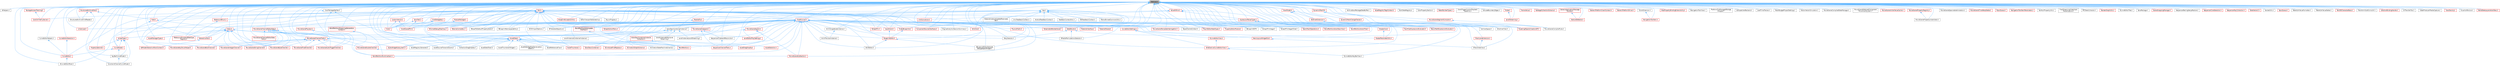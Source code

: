 digraph "Optional.h"
{
 // INTERACTIVE_SVG=YES
 // LATEX_PDF_SIZE
  bgcolor="transparent";
  edge [fontname=Helvetica,fontsize=10,labelfontname=Helvetica,labelfontsize=10];
  node [fontname=Helvetica,fontsize=10,shape=box,height=0.2,width=0.4];
  Node1 [id="Node000001",label="Optional.h",height=0.2,width=0.4,color="gray40", fillcolor="grey60", style="filled", fontcolor="black",tooltip=" "];
  Node1 -> Node2 [id="edge1_Node000001_Node000002",dir="back",color="steelblue1",style="solid",tooltip=" "];
  Node2 [id="Node000002",label="AIHelpers.h",height=0.2,width=0.4,color="grey40", fillcolor="white", style="filled",URL="$d1/d0d/AIHelpers_8h.html",tooltip=" "];
  Node1 -> Node3 [id="edge2_Node000001_Node000003",dir="back",color="steelblue1",style="solid",tooltip=" "];
  Node3 [id="Node000003",label="ActorDescContainerInstance.h",height=0.2,width=0.4,color="grey40", fillcolor="white", style="filled",URL="$d0/dd1/ActorDescContainerInstance_8h.html",tooltip=" "];
  Node3 -> Node4 [id="edge3_Node000003_Node000004",dir="back",color="steelblue1",style="solid",tooltip=" "];
  Node4 [id="Node000004",label="ActorDescContainerInstance\lCollection.h",height=0.2,width=0.4,color="red", fillcolor="#FFF0F0", style="filled",URL="$df/d80/ActorDescContainerInstanceCollection_8h.html",tooltip=" "];
  Node4 -> Node5 [id="edge4_Node000004_Node000005",dir="back",color="steelblue1",style="solid",tooltip=" "];
  Node5 [id="Node000005",label="WorldPartition.h",height=0.2,width=0.4,color="red", fillcolor="#FFF0F0", style="filled",URL="$de/d1e/WorldPartition_8h.html",tooltip=" "];
  Node5 -> Node14 [id="edge5_Node000005_Node000014",dir="back",color="steelblue1",style="solid",tooltip=" "];
  Node14 [id="Node000014",label="WorldPartitionRuntimeHash.h",height=0.2,width=0.4,color="red", fillcolor="#FFF0F0", style="filled",URL="$d9/df1/WorldPartitionRuntimeHash_8h.html",tooltip=" "];
  Node3 -> Node25 [id="edge6_Node000003_Node000025",dir="back",color="steelblue1",style="solid",tooltip=" "];
  Node25 [id="Node000025",label="LevelInstanceContainerInstance.h",height=0.2,width=0.4,color="grey40", fillcolor="white", style="filled",URL="$d9/d35/LevelInstanceContainerInstance_8h.html",tooltip=" "];
  Node3 -> Node26 [id="edge7_Node000003_Node000026",dir="back",color="steelblue1",style="solid",tooltip=" "];
  Node26 [id="Node000026",label="LevelInstanceEditorLevel\lStreaming.h",height=0.2,width=0.4,color="grey40", fillcolor="white", style="filled",URL="$d0/da1/LevelInstanceEditorLevelStreaming_8h.html",tooltip=" "];
  Node3 -> Node27 [id="edge8_Node000003_Node000027",dir="back",color="steelblue1",style="solid",tooltip=" "];
  Node27 [id="Node000027",label="LevelInstanceLevelStreaming.h",height=0.2,width=0.4,color="grey40", fillcolor="white", style="filled",URL="$d0/d84/LevelInstanceLevelStreaming_8h.html",tooltip=" "];
  Node3 -> Node5 [id="edge9_Node000003_Node000005",dir="back",color="steelblue1",style="solid",tooltip=" "];
  Node1 -> Node28 [id="edge10_Node000001_Node000028",dir="back",color="steelblue1",style="solid",tooltip=" "];
  Node28 [id="Node000028",label="AnimSingleNodeInstance.h",height=0.2,width=0.4,color="grey40", fillcolor="white", style="filled",URL="$d1/df1/AnimSingleNodeInstance_8h.html",tooltip=" "];
  Node28 -> Node29 [id="edge11_Node000028_Node000029",dir="back",color="steelblue1",style="solid",tooltip=" "];
  Node29 [id="Node000029",label="AnimPreviewInstance.h",height=0.2,width=0.4,color="grey40", fillcolor="white", style="filled",URL="$d1/d84/AnimPreviewInstance_8h.html",tooltip=" "];
  Node1 -> Node30 [id="edge12_Node000001_Node000030",dir="back",color="steelblue1",style="solid",tooltip=" "];
  Node30 [id="Node000030",label="App.h",height=0.2,width=0.4,color="grey40", fillcolor="white", style="filled",URL="$de/d8b/App_8h.html",tooltip=" "];
  Node30 -> Node31 [id="edge13_Node000030_Node000031",dir="back",color="steelblue1",style="solid",tooltip=" "];
  Node31 [id="Node000031",label="AndroidFeedbackContext.h",height=0.2,width=0.4,color="grey40", fillcolor="white", style="filled",URL="$d3/ddd/AndroidFeedbackContext_8h.html",tooltip=" "];
  Node30 -> Node32 [id="edge14_Node000030_Node000032",dir="back",color="steelblue1",style="solid",tooltip=" "];
  Node32 [id="Node000032",label="Core.h",height=0.2,width=0.4,color="red", fillcolor="#FFF0F0", style="filled",URL="$d6/dd7/Core_8h.html",tooltip=" "];
  Node30 -> Node41 [id="edge15_Node000030_Node000041",dir="back",color="steelblue1",style="solid",tooltip=" "];
  Node41 [id="Node000041",label="CoreSharedPCH.h",height=0.2,width=0.4,color="red", fillcolor="#FFF0F0", style="filled",URL="$d8/de5/CoreSharedPCH_8h.html",tooltip=" "];
  Node30 -> Node46 [id="edge16_Node000030_Node000046",dir="back",color="steelblue1",style="solid",tooltip=" "];
  Node46 [id="Node000046",label="FeedbackContextAnsi.h",height=0.2,width=0.4,color="grey40", fillcolor="white", style="filled",URL="$de/d11/FeedbackContextAnsi_8h.html",tooltip=" "];
  Node30 -> Node47 [id="edge17_Node000030_Node000047",dir="back",color="steelblue1",style="solid",tooltip=" "];
  Node47 [id="Node000047",label="IOSFeedbackContext.h",height=0.2,width=0.4,color="grey40", fillcolor="white", style="filled",URL="$d5/daa/IOSFeedbackContext_8h.html",tooltip=" "];
  Node30 -> Node48 [id="edge18_Node000030_Node000048",dir="back",color="steelblue1",style="solid",tooltip=" "];
  Node48 [id="Node000048",label="LevelEditorPlaySettings.h",height=0.2,width=0.4,color="red", fillcolor="#FFF0F0", style="filled",URL="$d4/d3b/LevelEditorPlaySettings_8h.html",tooltip=" "];
  Node30 -> Node50 [id="edge19_Node000030_Node000050",dir="back",color="steelblue1",style="solid",tooltip=" "];
  Node50 [id="Node000050",label="MallocBinnedCommonUtils.h",height=0.2,width=0.4,color="grey40", fillcolor="white", style="filled",URL="$dc/ded/MallocBinnedCommonUtils_8h.html",tooltip=" "];
  Node30 -> Node51 [id="edge20_Node000030_Node000051",dir="back",color="steelblue1",style="solid",tooltip=" "];
  Node51 [id="Node000051",label="MaterialInstanceUpdateParameter\lSet.h",height=0.2,width=0.4,color="grey40", fillcolor="white", style="filled",URL="$dd/df7/MaterialInstanceUpdateParameterSet_8h.html",tooltip=" "];
  Node30 -> Node52 [id="edge21_Node000030_Node000052",dir="back",color="steelblue1",style="solid",tooltip=" "];
  Node52 [id="Node000052",label="ParallelFor.h",height=0.2,width=0.4,color="red", fillcolor="#FFF0F0", style="filled",URL="$d2/da1/ParallelFor_8h.html",tooltip=" "];
  Node52 -> Node41 [id="edge22_Node000052_Node000041",dir="back",color="steelblue1",style="solid",tooltip=" "];
  Node30 -> Node240 [id="edge23_Node000030_Node000240",dir="back",color="steelblue1",style="solid",tooltip=" "];
  Node240 [id="Node000240",label="PhysicsPublic.h",height=0.2,width=0.4,color="red", fillcolor="#FFF0F0", style="filled",URL="$de/de4/PhysicsPublic_8h.html",tooltip=" "];
  Node30 -> Node599 [id="edge24_Node000030_Node000599",dir="back",color="steelblue1",style="solid",tooltip=" "];
  Node599 [id="Node000599",label="ShaderParameterUtils.h",height=0.2,width=0.4,color="red", fillcolor="#FFF0F0", style="filled",URL="$d9/dfb/ShaderParameterUtils_8h.html",tooltip=" "];
  Node30 -> Node624 [id="edge25_Node000030_Node000624",dir="back",color="steelblue1",style="solid",tooltip=" "];
  Node624 [id="Node000624",label="StreamableRenderAsset.h",height=0.2,width=0.4,color="red", fillcolor="#FFF0F0", style="filled",URL="$d3/dbd/StreamableRenderAsset_8h.html",tooltip=" "];
  Node30 -> Node931 [id="edge26_Node000030_Node000931",dir="back",color="steelblue1",style="solid",tooltip=" "];
  Node931 [id="Node000931",label="UnixFeedbackContext.h",height=0.2,width=0.4,color="grey40", fillcolor="white", style="filled",URL="$d2/db0/UnixFeedbackContext_8h.html",tooltip=" "];
  Node30 -> Node932 [id="edge27_Node000030_Node000932",dir="back",color="steelblue1",style="solid",tooltip=" "];
  Node932 [id="Node000932",label="UtilsCore.h",height=0.2,width=0.4,color="red", fillcolor="#FFF0F0", style="filled",URL="$d2/d12/UtilsCore_8h.html",tooltip=" "];
  Node1 -> Node934 [id="edge28_Node000001_Node000934",dir="back",color="steelblue1",style="solid",tooltip=" "];
  Node934 [id="Node000934",label="ArchiveSavePackageDataBuffer.h",height=0.2,width=0.4,color="grey40", fillcolor="white", style="filled",URL="$d2/dc5/ArchiveSavePackageDataBuffer_8h.html",tooltip=" "];
  Node1 -> Node935 [id="edge29_Node000001_Node000935",dir="back",color="steelblue1",style="solid",tooltip=" "];
  Node935 [id="Node000935",label="AssetData.h",height=0.2,width=0.4,color="red", fillcolor="#FFF0F0", style="filled",URL="$d9/d19/AssetData_8h.html",tooltip=" "];
  Node935 -> Node936 [id="edge30_Node000935_Node000936",dir="back",color="steelblue1",style="solid",tooltip=" "];
  Node936 [id="Node000936",label="ActorDescContainer.h",height=0.2,width=0.4,color="red", fillcolor="#FFF0F0", style="filled",URL="$de/df0/ActorDescContainer_8h.html",tooltip=" "];
  Node935 -> Node940 [id="edge31_Node000935_Node000940",dir="back",color="steelblue1",style="solid",tooltip=" "];
  Node940 [id="Node000940",label="AnimAssetFindReplace.h",height=0.2,width=0.4,color="red", fillcolor="#FFF0F0", style="filled",URL="$d2/d3f/AnimAssetFindReplace_8h.html",tooltip=" "];
  Node935 -> Node944 [id="edge32_Node000935_Node000944",dir="back",color="steelblue1",style="solid",tooltip=" "];
  Node944 [id="Node000944",label="AnimationGraphSchema.h",height=0.2,width=0.4,color="red", fillcolor="#FFF0F0", style="filled",URL="$dc/d75/AnimationGraphSchema_8h.html",tooltip=" "];
  Node935 -> Node947 [id="edge33_Node000935_Node000947",dir="back",color="steelblue1",style="solid",tooltip=" "];
  Node947 [id="Node000947",label="AnimationStateMachineSchema.h",height=0.2,width=0.4,color="grey40", fillcolor="white", style="filled",URL="$d7/d8c/AnimationStateMachineSchema_8h.html",tooltip=" "];
  Node935 -> Node948 [id="edge34_Node000935_Node000948",dir="back",color="steelblue1",style="solid",tooltip=" "];
  Node948 [id="Node000948",label="AssetDataTagMapSerialization\lDetails.h",height=0.2,width=0.4,color="grey40", fillcolor="white", style="filled",URL="$d5/d67/AssetDataTagMapSerializationDetails_8h.html",tooltip=" "];
  Node935 -> Node949 [id="edge35_Node000935_Node000949",dir="back",color="steelblue1",style="solid",tooltip=" "];
  Node949 [id="Node000949",label="AssetDataToken.h",height=0.2,width=0.4,color="grey40", fillcolor="white", style="filled",URL="$d2/da5/AssetDataToken_8h.html",tooltip=" "];
  Node935 -> Node950 [id="edge36_Node000935_Node000950",dir="back",color="steelblue1",style="solid",tooltip=" "];
  Node950 [id="Node000950",label="AssetDragDropOp.h",height=0.2,width=0.4,color="red", fillcolor="#FFF0F0", style="filled",URL="$df/dda/AssetDragDropOp_8h.html",tooltip=" "];
  Node935 -> Node952 [id="edge37_Node000935_Node000952",dir="back",color="steelblue1",style="solid",tooltip=" "];
  Node952 [id="Node000952",label="AssetReferenceFixer.h",height=0.2,width=0.4,color="grey40", fillcolor="white", style="filled",URL="$dd/da4/AssetReferenceFixer_8h.html",tooltip=" "];
  Node935 -> Node953 [id="edge38_Node000935_Node000953",dir="back",color="steelblue1",style="solid",tooltip=" "];
  Node953 [id="Node000953",label="AssetRegistryGenerator.h",height=0.2,width=0.4,color="grey40", fillcolor="white", style="filled",URL="$df/dd1/AssetRegistryGenerator_8h.html",tooltip=" "];
  Node935 -> Node954 [id="edge39_Node000935_Node000954",dir="back",color="steelblue1",style="solid",tooltip=" "];
  Node954 [id="Node000954",label="AssetSelection.h",height=0.2,width=0.4,color="red", fillcolor="#FFF0F0", style="filled",URL="$d2/d2c/AssetSelection_8h.html",tooltip=" "];
  Node935 -> Node955 [id="edge40_Node000935_Node000955",dir="back",color="steelblue1",style="solid",tooltip=" "];
  Node955 [id="Node000955",label="AssetSourceFilenameCache.h",height=0.2,width=0.4,color="grey40", fillcolor="white", style="filled",URL="$dd/d16/AssetSourceFilenameCache_8h.html",tooltip=" "];
  Node935 -> Node956 [id="edge41_Node000935_Node000956",dir="back",color="steelblue1",style="solid",tooltip=" "];
  Node956 [id="Node000956",label="AssetThumbnail.h",height=0.2,width=0.4,color="red", fillcolor="#FFF0F0", style="filled",URL="$d7/d61/AssetThumbnail_8h.html",tooltip=" "];
  Node935 -> Node966 [id="edge42_Node000935_Node000966",dir="back",color="steelblue1",style="solid",tooltip=" "];
  Node966 [id="Node000966",label="AssetThumbnailWidget.h",height=0.2,width=0.4,color="grey40", fillcolor="white", style="filled",URL="$d8/d2a/AssetThumbnailWidget_8h.html",tooltip=" "];
  Node935 -> Node967 [id="edge43_Node000935_Node000967",dir="back",color="steelblue1",style="solid",tooltip=" "];
  Node967 [id="Node000967",label="AudioWidgetSubsystem.h",height=0.2,width=0.4,color="red", fillcolor="#FFF0F0", style="filled",URL="$de/d1b/AudioWidgetSubsystem_8h.html",tooltip=" "];
  Node935 -> Node971 [id="edge44_Node000935_Node000971",dir="back",color="steelblue1",style="solid",tooltip=" "];
  Node971 [id="Node000971",label="CollectionDragDropOp.h",height=0.2,width=0.4,color="grey40", fillcolor="white", style="filled",URL="$d6/d23/CollectionDragDropOp_8h.html",tooltip=" "];
  Node1 -> Node1436 [id="edge45_Node000001_Node001436",dir="back",color="steelblue1",style="solid",tooltip=" "];
  Node1436 [id="Node001436",label="AssetManagerTypes.h",height=0.2,width=0.4,color="red", fillcolor="#FFF0F0", style="filled",URL="$d6/d98/AssetManagerTypes_8h.html",tooltip=" "];
  Node1 -> Node953 [id="edge46_Node000001_Node000953",dir="back",color="steelblue1",style="solid",tooltip=" "];
  Node1 -> Node1440 [id="edge47_Node000001_Node001440",dir="back",color="steelblue1",style="solid",tooltip=" "];
  Node1440 [id="Node001440",label="AssetRegistryTagsContext.h",height=0.2,width=0.4,color="red", fillcolor="#FFF0F0", style="filled",URL="$d1/d74/AssetRegistryTagsContext_8h.html",tooltip=" "];
  Node1 -> Node955 [id="edge48_Node000001_Node000955",dir="back",color="steelblue1",style="solid",tooltip=" "];
  Node1 -> Node1455 [id="edge49_Node000001_Node001455",dir="back",color="steelblue1",style="solid",tooltip=" "];
  Node1455 [id="Node001455",label="BasicLayoutWidgetSlot.h",height=0.2,width=0.4,color="red", fillcolor="#FFF0F0", style="filled",URL="$d4/d34/BasicLayoutWidgetSlot_8h.html",tooltip=" "];
  Node1455 -> Node1946 [id="edge50_Node001455_Node001946",dir="back",color="steelblue1",style="solid",tooltip=" "];
  Node1946 [id="Node001946",label="STrackAreaView.h",height=0.2,width=0.4,color="grey40", fillcolor="white", style="filled",URL="$de/d32/STrackAreaView_8h.html",tooltip=" "];
  Node1 -> Node1962 [id="edge51_Node000001_Node001962",dir="back",color="steelblue1",style="solid",tooltip=" "];
  Node1962 [id="Node001962",label="BasicMathExpressionEvaluator.h",height=0.2,width=0.4,color="red", fillcolor="#FFF0F0", style="filled",URL="$d3/d5e/BasicMathExpressionEvaluator_8h.html",tooltip=" "];
  Node1 -> Node793 [id="edge52_Node000001_Node000793",dir="back",color="steelblue1",style="solid",tooltip=" "];
  Node793 [id="Node000793",label="BlueprintEditor.h",height=0.2,width=0.4,color="red", fillcolor="#FFF0F0", style="filled",URL="$df/d7d/BlueprintEditor_8h.html",tooltip=" "];
  Node793 -> Node800 [id="edge53_Node000793_Node000800",dir="back",color="steelblue1",style="solid",tooltip=" "];
  Node800 [id="Node000800",label="SBlueprintEditorSelected\lDebugObjectWidget.h",height=0.2,width=0.4,color="grey40", fillcolor="white", style="filled",URL="$de/d6c/SBlueprintEditorSelectedDebugObjectWidget_8h.html",tooltip=" "];
  Node793 -> Node802 [id="edge54_Node000793_Node000802",dir="back",color="steelblue1",style="solid",tooltip=" "];
  Node802 [id="Node000802",label="SSCSEditor.h",height=0.2,width=0.4,color="grey40", fillcolor="white", style="filled",URL="$d0/d2e/SSCSEditor_8h.html",tooltip=" "];
  Node1 -> Node1983 [id="edge55_Node000001_Node001983",dir="back",color="steelblue1",style="solid",tooltip=" "];
  Node1983 [id="Node001983",label="BlueprintExceptionInfo.h",height=0.2,width=0.4,color="red", fillcolor="#FFF0F0", style="filled",URL="$d2/d2b/BlueprintExceptionInfo_8h.html",tooltip=" "];
  Node1 -> Node1987 [id="edge56_Node000001_Node001987",dir="back",color="steelblue1",style="solid",tooltip=" "];
  Node1987 [id="Node001987",label="BulkDataRegistry.h",height=0.2,width=0.4,color="grey40", fillcolor="white", style="filled",URL="$da/db4/BulkDataRegistry_8h.html",tooltip=" "];
  Node1 -> Node1988 [id="edge57_Node000001_Node001988",dir="back",color="steelblue1",style="solid",tooltip=" "];
  Node1988 [id="Node001988",label="Class.h",height=0.2,width=0.4,color="red", fillcolor="#FFF0F0", style="filled",URL="$d4/d05/Class_8h.html",tooltip=" "];
  Node1988 -> Node935 [id="edge58_Node001988_Node000935",dir="back",color="steelblue1",style="solid",tooltip=" "];
  Node1988 -> Node1436 [id="edge59_Node001988_Node001436",dir="back",color="steelblue1",style="solid",tooltip=" "];
  Node1988 -> Node967 [id="edge60_Node001988_Node000967",dir="back",color="steelblue1",style="solid",tooltip=" "];
  Node1988 -> Node4690 [id="edge61_Node001988_Node004690",dir="back",color="steelblue1",style="solid",tooltip=" "];
  Node4690 [id="Node004690",label="InteractiveTool.h",height=0.2,width=0.4,color="red", fillcolor="#FFF0F0", style="filled",URL="$d5/d55/InteractiveTool_8h.html",tooltip=" "];
  Node4690 -> Node743 [id="edge62_Node004690_Node000743",dir="back",color="steelblue1",style="solid",tooltip=" "];
  Node743 [id="Node000743",label="EdModeInteractiveToolsContext.h",height=0.2,width=0.4,color="red", fillcolor="#FFF0F0", style="filled",URL="$d7/da4/EdModeInteractiveToolsContext_8h.html",tooltip=" "];
  Node1988 -> Node48 [id="edge63_Node001988_Node000048",dir="back",color="steelblue1",style="solid",tooltip=" "];
  Node1988 -> Node1410 [id="edge64_Node001988_Node001410",dir="back",color="steelblue1",style="solid",tooltip=" "];
  Node1410 [id="Node001410",label="MetasoundFrontendDataType\lRegistry.h",height=0.2,width=0.4,color="red", fillcolor="#FFF0F0", style="filled",URL="$d3/d48/MetasoundFrontendDataTypeRegistry_8h.html",tooltip=" "];
  Node1988 -> Node3819 [id="edge65_Node001988_Node003819",dir="back",color="steelblue1",style="solid",tooltip=" "];
  Node3819 [id="Node003819",label="MovieSceneBoolChannel.h",height=0.2,width=0.4,color="red", fillcolor="#FFF0F0", style="filled",URL="$d9/d66/MovieSceneBoolChannel_8h.html",tooltip=" "];
  Node1988 -> Node3824 [id="edge66_Node001988_Node003824",dir="back",color="steelblue1",style="solid",tooltip=" "];
  Node3824 [id="Node003824",label="MovieSceneByteChannel.h",height=0.2,width=0.4,color="red", fillcolor="#FFF0F0", style="filled",URL="$d2/dda/MovieSceneByteChannel_8h.html",tooltip=" "];
  Node1988 -> Node3835 [id="edge67_Node001988_Node003835",dir="back",color="steelblue1",style="solid",tooltip=" "];
  Node3835 [id="Node003835",label="MovieSceneDoubleChannel.h",height=0.2,width=0.4,color="red", fillcolor="#FFF0F0", style="filled",URL="$d3/d7d/MovieSceneDoubleChannel_8h.html",tooltip=" "];
  Node3835 -> Node2697 [id="edge68_Node003835_Node002697",dir="back",color="steelblue1",style="solid",tooltip=" "];
  Node2697 [id="Node002697",label="MovieSceneSubSection.h",height=0.2,width=0.4,color="red", fillcolor="#FFF0F0", style="filled",URL="$dd/d38/MovieSceneSubSection_8h.html",tooltip=" "];
  Node1988 -> Node3845 [id="edge69_Node001988_Node003845",dir="back",color="steelblue1",style="solid",tooltip=" "];
  Node3845 [id="Node003845",label="MovieSceneFloatChannel.h",height=0.2,width=0.4,color="red", fillcolor="#FFF0F0", style="filled",URL="$d9/d9e/MovieSceneFloatChannel_8h.html",tooltip=" "];
  Node1988 -> Node3852 [id="edge70_Node001988_Node003852",dir="back",color="steelblue1",style="solid",tooltip=" "];
  Node3852 [id="Node003852",label="MovieSceneIntegerChannel.h",height=0.2,width=0.4,color="red", fillcolor="#FFF0F0", style="filled",URL="$de/d6a/MovieSceneIntegerChannel_8h.html",tooltip=" "];
  Node1988 -> Node3860 [id="edge71_Node001988_Node003860",dir="back",color="steelblue1",style="solid",tooltip=" "];
  Node3860 [id="Node003860",label="MovieSceneStringChannel.h",height=0.2,width=0.4,color="red", fillcolor="#FFF0F0", style="filled",URL="$d3/de2/MovieSceneStringChannel_8h.html",tooltip=" "];
  Node1988 -> Node3224 [id="edge72_Node001988_Node003224",dir="back",color="steelblue1",style="solid",tooltip=" "];
  Node3224 [id="Node003224",label="UnrealType.h",height=0.2,width=0.4,color="red", fillcolor="#FFF0F0", style="filled",URL="$d6/d2f/UnrealType_8h.html",tooltip=" "];
  Node3224 -> Node1494 [id="edge73_Node003224_Node001494",dir="back",color="steelblue1",style="solid",tooltip=" "];
  Node1494 [id="Node001494",label="ConstraintChannelCurveModel.h",height=0.2,width=0.4,color="grey40", fillcolor="white", style="filled",URL="$d9/d5f/ConstraintChannelCurveModel_8h.html",tooltip=" "];
  Node3224 -> Node3405 [id="edge74_Node003224_Node003405",dir="back",color="steelblue1",style="solid",tooltip=" "];
  Node3405 [id="Node003405",label="CurveModel.h",height=0.2,width=0.4,color="red", fillcolor="#FFF0F0", style="filled",URL="$de/d1c/CurveModel_8h.html",tooltip=" "];
  Node3405 -> Node1685 [id="edge75_Node003405_Node001685",dir="back",color="steelblue1",style="solid",tooltip=" "];
  Node1685 [id="Node001685",label="CurveEditor.h",height=0.2,width=0.4,color="red", fillcolor="#FFF0F0", style="filled",URL="$d1/d27/CurveEditor_8h.html",tooltip=" "];
  Node1685 -> Node1694 [id="edge76_Node001685_Node001694",dir="back",color="steelblue1",style="solid",tooltip=" "];
  Node1694 [id="Node001694",label="SCurveEditorPanel.h",height=0.2,width=0.4,color="grey40", fillcolor="white", style="filled",URL="$db/d60/SCurveEditorPanel_8h.html",tooltip=" "];
  Node3405 -> Node3407 [id="edge77_Node003405_Node003407",dir="back",color="steelblue1",style="solid",tooltip=" "];
  Node3407 [id="Node003407",label="KeyBarCurveModel.h",height=0.2,width=0.4,color="grey40", fillcolor="white", style="filled",URL="$d7/da1/KeyBarCurveModel_8h.html",tooltip=" "];
  Node3407 -> Node1494 [id="edge78_Node003407_Node001494",dir="back",color="steelblue1",style="solid",tooltip=" "];
  Node3224 -> Node3407 [id="edge79_Node003224_Node003407",dir="back",color="steelblue1",style="solid",tooltip=" "];
  Node3224 -> Node3967 [id="edge80_Node003224_Node003967",dir="back",color="steelblue1",style="solid",tooltip=" "];
  Node3967 [id="Node003967",label="PropertyOptional.h",height=0.2,width=0.4,color="red", fillcolor="#FFF0F0", style="filled",URL="$db/d05/PropertyOptional_8h.html",tooltip=" "];
  Node1 -> Node971 [id="edge81_Node000001_Node000971",dir="back",color="steelblue1",style="solid",tooltip=" "];
  Node1 -> Node3813 [id="edge82_Node000001_Node003813",dir="back",color="steelblue1",style="solid",tooltip=" "];
  Node3813 [id="Node003813",label="ColorPropertySection.h",height=0.2,width=0.4,color="grey40", fillcolor="white", style="filled",URL="$d9/d2f/ColorPropertySection_8h.html",tooltip=" "];
  Node1 -> Node5168 [id="edge83_Node000001_Node005168",dir="back",color="steelblue1",style="solid",tooltip=" "];
  Node5168 [id="Node005168",label="ComponentSourceInterfaces.h",height=0.2,width=0.4,color="red", fillcolor="#FFF0F0", style="filled",URL="$d0/d45/ComponentSourceInterfaces_8h.html",tooltip=" "];
  Node1 -> Node1494 [id="edge84_Node000001_Node001494",dir="back",color="steelblue1",style="solid",tooltip=" "];
  Node1 -> Node4390 [id="edge85_Node000001_Node004390",dir="back",color="steelblue1",style="solid",tooltip=" "];
  Node4390 [id="Node004390",label="CookOnTheFlyServer.h",height=0.2,width=0.4,color="red", fillcolor="#FFF0F0", style="filled",URL="$dc/dca/CookOnTheFlyServer_8h.html",tooltip=" "];
  Node1 -> Node5177 [id="edge86_Node000001_Node005177",dir="back",color="steelblue1",style="solid",tooltip=" "];
  Node5177 [id="Node005177",label="CookPackageSplitter.h",height=0.2,width=0.4,color="grey40", fillcolor="white", style="filled",URL="$da/db3/CookPackageSplitter_8h.html",tooltip=" "];
  Node5177 -> Node4390 [id="edge87_Node005177_Node004390",dir="back",color="steelblue1",style="solid",tooltip=" "];
  Node5177 -> Node5 [id="edge88_Node005177_Node000005",dir="back",color="steelblue1",style="solid",tooltip=" "];
  Node5177 -> Node14 [id="edge89_Node005177_Node000014",dir="back",color="steelblue1",style="solid",tooltip=" "];
  Node1 -> Node32 [id="edge90_Node000001_Node000032",dir="back",color="steelblue1",style="solid",tooltip=" "];
  Node1 -> Node5178 [id="edge91_Node000001_Node005178",dir="back",color="steelblue1",style="solid",tooltip=" "];
  Node5178 [id="Node005178",label="CoreDelegates.h",height=0.2,width=0.4,color="red", fillcolor="#FFF0F0", style="filled",URL="$d9/dc2/CoreDelegates_8h.html",tooltip=" "];
  Node5178 -> Node32 [id="edge92_Node005178_Node000032",dir="back",color="steelblue1",style="solid",tooltip=" "];
  Node5178 -> Node41 [id="edge93_Node005178_Node000041",dir="back",color="steelblue1",style="solid",tooltip=" "];
  Node5178 -> Node5 [id="edge94_Node005178_Node000005",dir="back",color="steelblue1",style="solid",tooltip=" "];
  Node1 -> Node5185 [id="edge95_Node000001_Node005185",dir="back",color="steelblue1",style="solid",tooltip=" "];
  Node5185 [id="Node005185",label="CoreMinimal.h",height=0.2,width=0.4,color="red", fillcolor="#FFF0F0", style="filled",URL="$d7/d67/CoreMinimal_8h.html",tooltip=" "];
  Node5185 -> Node936 [id="edge96_Node005185_Node000936",dir="back",color="steelblue1",style="solid",tooltip=" "];
  Node5185 -> Node3 [id="edge97_Node005185_Node000003",dir="back",color="steelblue1",style="solid",tooltip=" "];
  Node5185 -> Node4 [id="edge98_Node005185_Node000004",dir="back",color="steelblue1",style="solid",tooltip=" "];
  Node5185 -> Node940 [id="edge99_Node005185_Node000940",dir="back",color="steelblue1",style="solid",tooltip=" "];
  Node5185 -> Node29 [id="edge100_Node005185_Node000029",dir="back",color="steelblue1",style="solid",tooltip=" "];
  Node5185 -> Node28 [id="edge101_Node005185_Node000028",dir="back",color="steelblue1",style="solid",tooltip=" "];
  Node5185 -> Node944 [id="edge102_Node005185_Node000944",dir="back",color="steelblue1",style="solid",tooltip=" "];
  Node5185 -> Node947 [id="edge103_Node005185_Node000947",dir="back",color="steelblue1",style="solid",tooltip=" "];
  Node5185 -> Node950 [id="edge104_Node005185_Node000950",dir="back",color="steelblue1",style="solid",tooltip=" "];
  Node5185 -> Node954 [id="edge105_Node005185_Node000954",dir="back",color="steelblue1",style="solid",tooltip=" "];
  Node5185 -> Node955 [id="edge106_Node005185_Node000955",dir="back",color="steelblue1",style="solid",tooltip=" "];
  Node5185 -> Node956 [id="edge107_Node005185_Node000956",dir="back",color="steelblue1",style="solid",tooltip=" "];
  Node5185 -> Node967 [id="edge108_Node005185_Node000967",dir="back",color="steelblue1",style="solid",tooltip=" "];
  Node5185 -> Node1455 [id="edge109_Node005185_Node001455",dir="back",color="steelblue1",style="solid",tooltip=" "];
  Node5185 -> Node793 [id="edge110_Node005185_Node000793",dir="back",color="steelblue1",style="solid",tooltip=" "];
  Node5185 -> Node971 [id="edge111_Node005185_Node000971",dir="back",color="steelblue1",style="solid",tooltip=" "];
  Node5185 -> Node5168 [id="edge112_Node005185_Node005168",dir="back",color="steelblue1",style="solid",tooltip=" "];
  Node5185 -> Node32 [id="edge113_Node005185_Node000032",dir="back",color="steelblue1",style="solid",tooltip=" "];
  Node5185 -> Node41 [id="edge114_Node005185_Node000041",dir="back",color="steelblue1",style="solid",tooltip=" "];
  Node5185 -> Node4107 [id="edge115_Node005185_Node004107",dir="back",color="steelblue1",style="solid",tooltip=" "];
  Node4107 [id="Node004107",label="CurveEditorSettings.h",height=0.2,width=0.4,color="red", fillcolor="#FFF0F0", style="filled",URL="$d2/d54/CurveEditorSettings_8h.html",tooltip=" "];
  Node4107 -> Node1853 [id="edge116_Node004107_Node001853",dir="back",color="steelblue1",style="solid",tooltip=" "];
  Node1853 [id="Node001853",label="SCurveEditorView.h",height=0.2,width=0.4,color="red", fillcolor="#FFF0F0", style="filled",URL="$dd/d32/SCurveEditorView_8h.html",tooltip=" "];
  Node1853 -> Node1510 [id="edge117_Node001853_Node001510",dir="back",color="steelblue1",style="solid",tooltip=" "];
  Node1510 [id="Node001510",label="SInteractiveCurveEditorView.h",height=0.2,width=0.4,color="red", fillcolor="#FFF0F0", style="filled",URL="$d2/dd9/SInteractiveCurveEditorView_8h.html",tooltip=" "];
  Node1510 -> Node1512 [id="edge118_Node001510_Node001512",dir="back",color="steelblue1",style="solid",tooltip=" "];
  Node1512 [id="Node001512",label="SCurveEditorKeyBarView.h",height=0.2,width=0.4,color="grey40", fillcolor="white", style="filled",URL="$d8/d9c/SCurveEditorKeyBarView_8h.html",tooltip=" "];
  Node4107 -> Node1510 [id="edge119_Node004107_Node001510",dir="back",color="steelblue1",style="solid",tooltip=" "];
  Node5185 -> Node6034 [id="edge120_Node005185_Node006034",dir="back",color="steelblue1",style="solid",tooltip=" "];
  Node6034 [id="Node006034",label="EngineAnalyticsSessionSummary.h",height=0.2,width=0.4,color="grey40", fillcolor="white", style="filled",URL="$dc/d7b/EngineAnalyticsSessionSummary_8h.html",tooltip=" "];
  Node5185 -> Node1251 [id="edge121_Node005185_Node001251",dir="back",color="steelblue1",style="solid",tooltip=" "];
  Node1251 [id="Node001251",label="FindInBlueprints.h",height=0.2,width=0.4,color="red", fillcolor="#FFF0F0", style="filled",URL="$d0/d27/FindInBlueprints_8h.html",tooltip=" "];
  Node1251 -> Node793 [id="edge122_Node001251_Node000793",dir="back",color="steelblue1",style="solid",tooltip=" "];
  Node5185 -> Node4636 [id="edge123_Node005185_Node004636",dir="back",color="steelblue1",style="solid",tooltip=" "];
  Node4636 [id="Node004636",label="InputChord.h",height=0.2,width=0.4,color="red", fillcolor="#FFF0F0", style="filled",URL="$da/dfe/InputChord_8h.html",tooltip=" "];
  Node4636 -> Node793 [id="edge124_Node004636_Node000793",dir="back",color="steelblue1",style="solid",tooltip=" "];
  Node5185 -> Node4690 [id="edge125_Node005185_Node004690",dir="back",color="steelblue1",style="solid",tooltip=" "];
  Node5185 -> Node48 [id="edge126_Node005185_Node000048",dir="back",color="steelblue1",style="solid",tooltip=" "];
  Node5185 -> Node26 [id="edge127_Node005185_Node000026",dir="back",color="steelblue1",style="solid",tooltip=" "];
  Node5185 -> Node27 [id="edge128_Node005185_Node000027",dir="back",color="steelblue1",style="solid",tooltip=" "];
  Node5185 -> Node3223 [id="edge129_Node005185_Node003223",dir="back",color="steelblue1",style="solid",tooltip=" "];
  Node3223 [id="Node003223",label="LinkerLoad.h",height=0.2,width=0.4,color="red", fillcolor="#FFF0F0", style="filled",URL="$d7/def/LinkerLoad_8h.html",tooltip=" "];
  Node5185 -> Node3156 [id="edge130_Node005185_Node003156",dir="back",color="steelblue1",style="solid",tooltip=" "];
  Node3156 [id="Node003156",label="MaterialInterface.h",height=0.2,width=0.4,color="red", fillcolor="#FFF0F0", style="filled",URL="$de/daa/MaterialInterface_8h.html",tooltip=" "];
  Node5185 -> Node3677 [id="edge131_Node005185_Node003677",dir="back",color="steelblue1",style="solid",tooltip=" "];
  Node3677 [id="Node003677",label="MaterialShared.h",height=0.2,width=0.4,color="red", fillcolor="#FFF0F0", style="filled",URL="$d7/d0b/MaterialShared_8h.html",tooltip=" "];
  Node5185 -> Node4502 [id="edge132_Node005185_Node004502",dir="back",color="steelblue1",style="solid",tooltip=" "];
  Node4502 [id="Node004502",label="ModelingObjectsCreationAPI.h",height=0.2,width=0.4,color="red", fillcolor="#FFF0F0", style="filled",URL="$df/d4c/ModelingObjectsCreationAPI_8h.html",tooltip=" "];
  Node5185 -> Node3943 [id="edge133_Node005185_Node003943",dir="back",color="steelblue1",style="solid",tooltip=" "];
  Node3943 [id="Node003943",label="MovieSceneClipboard.h",height=0.2,width=0.4,color="red", fillcolor="#FFF0F0", style="filled",URL="$d4/dc7/MovieSceneClipboard_8h.html",tooltip=" "];
  Node3943 -> Node1975 [id="edge134_Node003943_Node001975",dir="back",color="steelblue1",style="solid",tooltip=" "];
  Node1975 [id="Node001975",label="SequencerChannelTraits.h",height=0.2,width=0.4,color="red", fillcolor="#FFF0F0", style="filled",URL="$d6/db9/SequencerChannelTraits_8h.html",tooltip=" "];
  Node3943 -> Node3944 [id="edge135_Node003943_Node003944",dir="back",color="steelblue1",style="solid",tooltip=" "];
  Node3944 [id="Node003944",label="SequencerClipboardReconciler.h",height=0.2,width=0.4,color="grey40", fillcolor="white", style="filled",URL="$d4/d9b/SequencerClipboardReconciler_8h.html",tooltip=" "];
  Node3944 -> Node1975 [id="edge136_Node003944_Node001975",dir="back",color="steelblue1",style="solid",tooltip=" "];
  Node5185 -> Node4777 [id="edge137_Node005185_Node004777",dir="back",color="steelblue1",style="solid",tooltip=" "];
  Node4777 [id="Node004777",label="MovieSceneCompilerRules.h",height=0.2,width=0.4,color="grey40", fillcolor="white", style="filled",URL="$d0/d54/MovieSceneCompilerRules_8h.html",tooltip=" "];
  Node5185 -> Node6833 [id="edge138_Node005185_Node006833",dir="back",color="steelblue1",style="solid",tooltip=" "];
  Node6833 [id="Node006833",label="MovieScenePlayback.h",height=0.2,width=0.4,color="red", fillcolor="#FFF0F0", style="filled",URL="$dc/d44/MovieScenePlayback_8h.html",tooltip=" "];
  Node6833 -> Node3818 [id="edge139_Node006833_Node003818",dir="back",color="steelblue1",style="solid",tooltip=" "];
  Node3818 [id="Node003818",label="MovieSceneAudioTriggerChannel.h",height=0.2,width=0.4,color="red", fillcolor="#FFF0F0", style="filled",URL="$db/d7a/MovieSceneAudioTriggerChannel_8h.html",tooltip=" "];
  Node5185 -> Node4027 [id="edge140_Node005185_Node004027",dir="back",color="steelblue1",style="solid",tooltip=" "];
  Node4027 [id="Node004027",label="MovieSceneSection.h",height=0.2,width=0.4,color="red", fillcolor="#FFF0F0", style="filled",URL="$db/d95/MovieSceneSection_8h.html",tooltip=" "];
  Node4027 -> Node3832 [id="edge141_Node004027_Node003832",dir="back",color="steelblue1",style="solid",tooltip=" "];
  Node3832 [id="Node003832",label="MovieSceneChannelTraits.h",height=0.2,width=0.4,color="red", fillcolor="#FFF0F0", style="filled",URL="$df/dae/MovieSceneChannelTraits_8h.html",tooltip=" "];
  Node3832 -> Node3818 [id="edge142_Node003832_Node003818",dir="back",color="steelblue1",style="solid",tooltip=" "];
  Node3832 -> Node3819 [id="edge143_Node003832_Node003819",dir="back",color="steelblue1",style="solid",tooltip=" "];
  Node3832 -> Node3824 [id="edge144_Node003832_Node003824",dir="back",color="steelblue1",style="solid",tooltip=" "];
  Node3832 -> Node3835 [id="edge145_Node003832_Node003835",dir="back",color="steelblue1",style="solid",tooltip=" "];
  Node3832 -> Node3845 [id="edge146_Node003832_Node003845",dir="back",color="steelblue1",style="solid",tooltip=" "];
  Node3832 -> Node3852 [id="edge147_Node003832_Node003852",dir="back",color="steelblue1",style="solid",tooltip=" "];
  Node3832 -> Node3854 [id="edge148_Node003832_Node003854",dir="back",color="steelblue1",style="solid",tooltip=" "];
  Node3854 [id="Node003854",label="MovieSceneKeyStructHelper.h",height=0.2,width=0.4,color="red", fillcolor="#FFF0F0", style="filled",URL="$dc/d5c/MovieSceneKeyStructHelper_8h.html",tooltip=" "];
  Node3832 -> Node3860 [id="edge149_Node003832_Node003860",dir="back",color="steelblue1",style="solid",tooltip=" "];
  Node3832 -> Node1975 [id="edge150_Node003832_Node001975",dir="back",color="steelblue1",style="solid",tooltip=" "];
  Node4027 -> Node2697 [id="edge151_Node004027_Node002697",dir="back",color="steelblue1",style="solid",tooltip=" "];
  Node4027 -> Node1975 [id="edge152_Node004027_Node001975",dir="back",color="steelblue1",style="solid",tooltip=" "];
  Node5185 -> Node2697 [id="edge153_Node005185_Node002697",dir="back",color="steelblue1",style="solid",tooltip=" "];
  Node5185 -> Node6827 [id="edge154_Node005185_Node006827",dir="back",color="steelblue1",style="solid",tooltip=" "];
  Node6827 [id="Node006827",label="MovieSceneTemplateInterrogation.h",height=0.2,width=0.4,color="red", fillcolor="#FFF0F0", style="filled",URL="$de/dd7/MovieSceneTemplateInterrogation_8h.html",tooltip=" "];
  Node5185 -> Node6151 [id="edge155_Node005185_Node006151",dir="back",color="steelblue1",style="solid",tooltip=" "];
  Node6151 [id="Node006151",label="ObjectCacheContext.h",height=0.2,width=0.4,color="grey40", fillcolor="white", style="filled",URL="$d6/df2/ObjectCacheContext_8h.html",tooltip=" "];
  Node5185 -> Node240 [id="edge156_Node005185_Node000240",dir="back",color="steelblue1",style="solid",tooltip=" "];
  Node5185 -> Node3485 [id="edge157_Node005185_Node003485",dir="back",color="steelblue1",style="solid",tooltip=" "];
  Node3485 [id="Node003485",label="PlayInEditorDataTypes.h",height=0.2,width=0.4,color="red", fillcolor="#FFF0F0", style="filled",URL="$d4/d0c/PlayInEditorDataTypes_8h.html",tooltip=" "];
  Node5185 -> Node1707 [id="edge158_Node005185_Node001707",dir="back",color="steelblue1",style="solid",tooltip=" "];
  Node1707 [id="Node001707",label="PropertyEditorModule.h",height=0.2,width=0.4,color="red", fillcolor="#FFF0F0", style="filled",URL="$d5/d90/PropertyEditorModule_8h.html",tooltip=" "];
  Node5185 -> Node1581 [id="edge159_Node005185_Node001581",dir="back",color="steelblue1",style="solid",tooltip=" "];
  Node1581 [id="Node001581",label="SBlueprintDiff.h",height=0.2,width=0.4,color="grey40", fillcolor="white", style="filled",URL="$de/d6d/SBlueprintDiff_8h.html",tooltip=" "];
  Node5185 -> Node1605 [id="edge160_Node005185_Node001605",dir="back",color="steelblue1",style="solid",tooltip=" "];
  Node1605 [id="Node001605",label="SBlueprintNamespaceEntry.h",height=0.2,width=0.4,color="grey40", fillcolor="white", style="filled",URL="$d4/d22/SBlueprintNamespaceEntry_8h.html",tooltip=" "];
  Node5185 -> Node1472 [id="edge161_Node005185_Node001472",dir="back",color="steelblue1",style="solid",tooltip=" "];
  Node1472 [id="Node001472",label="SCSVImportOptions.h",height=0.2,width=0.4,color="grey40", fillcolor="white", style="filled",URL="$d7/dfe/SCSVImportOptions_8h.html",tooltip=" "];
  Node5185 -> Node1583 [id="edge162_Node005185_Node001583",dir="back",color="steelblue1",style="solid",tooltip=" "];
  Node1583 [id="Node001583",label="SFilterableObjectList.h",height=0.2,width=0.4,color="grey40", fillcolor="white", style="filled",URL="$dc/de4/SFilterableObjectList_8h.html",tooltip=" "];
  Node5185 -> Node1584 [id="edge163_Node005185_Node001584",dir="back",color="steelblue1",style="solid",tooltip=" "];
  Node1584 [id="Node001584",label="SGraphActionMenu.h",height=0.2,width=0.4,color="red", fillcolor="#FFF0F0", style="filled",URL="$d0/d9a/SGraphActionMenu_8h.html",tooltip=" "];
  Node5185 -> Node1079 [id="edge164_Node005185_Node001079",dir="back",color="steelblue1",style="solid",tooltip=" "];
  Node1079 [id="Node001079",label="SGraphPin.h",height=0.2,width=0.4,color="red", fillcolor="#FFF0F0", style="filled",URL="$d1/dd1/SGraphPin_8h.html",tooltip=" "];
  Node5185 -> Node1088 [id="edge165_Node005185_Node001088",dir="back",color="steelblue1",style="solid",tooltip=" "];
  Node1088 [id="Node001088",label="SGraphPinInteger.h",height=0.2,width=0.4,color="grey40", fillcolor="white", style="filled",URL="$df/d54/SGraphPinInteger_8h.html",tooltip=" "];
  Node5185 -> Node782 [id="edge166_Node005185_Node000782",dir="back",color="steelblue1",style="solid",tooltip=" "];
  Node782 [id="Node000782",label="SGraphPinIntegerSlider.h",height=0.2,width=0.4,color="grey40", fillcolor="white", style="filled",URL="$da/d60/SGraphPinIntegerSlider_8h.html",tooltip=" "];
  Node5185 -> Node1587 [id="edge167_Node005185_Node001587",dir="back",color="steelblue1",style="solid",tooltip=" "];
  Node1587 [id="Node001587",label="SKeySelector.h",height=0.2,width=0.4,color="grey40", fillcolor="white", style="filled",URL="$de/d62/SKeySelector_8h.html",tooltip=" "];
  Node5185 -> Node1588 [id="edge168_Node005185_Node001588",dir="back",color="steelblue1",style="solid",tooltip=" "];
  Node1588 [id="Node001588",label="SKismetDebugTreeView.h",height=0.2,width=0.4,color="red", fillcolor="#FFF0F0", style="filled",URL="$dc/df5/SKismetDebugTreeView_8h.html",tooltip=" "];
  Node5185 -> Node1870 [id="edge169_Node005185_Node001870",dir="back",color="steelblue1",style="solid",tooltip=" "];
  Node1870 [id="Node001870",label="SMediaPermutationsSelector.h",height=0.2,width=0.4,color="grey40", fillcolor="white", style="filled",URL="$d2/d05/SMediaPermutationsSelector_8h.html",tooltip=" "];
  Node5185 -> Node1475 [id="edge170_Node005185_Node001475",dir="back",color="steelblue1",style="solid",tooltip=" "];
  Node1475 [id="Node001475",label="SNameComboBox.h",height=0.2,width=0.4,color="red", fillcolor="#FFF0F0", style="filled",URL="$d8/d4b/SNameComboBox_8h.html",tooltip=" "];
  Node5185 -> Node1724 [id="edge171_Node005185_Node001724",dir="back",color="steelblue1",style="solid",tooltip=" "];
  Node1724 [id="Node001724",label="SResetToDefaultPropertyEditor.h",height=0.2,width=0.4,color="grey40", fillcolor="white", style="filled",URL="$d5/d3b/SResetToDefaultPropertyEditor_8h.html",tooltip=" "];
  Node5185 -> Node802 [id="edge172_Node005185_Node000802",dir="back",color="steelblue1",style="solid",tooltip=" "];
  Node5185 -> Node3944 [id="edge173_Node005185_Node003944",dir="back",color="steelblue1",style="solid",tooltip=" "];
  Node5185 -> Node6372 [id="edge174_Node005185_Node006372",dir="back",color="steelblue1",style="solid",tooltip=" "];
  Node6372 [id="Node006372",label="ShaderCore.h",height=0.2,width=0.4,color="red", fillcolor="#FFF0F0", style="filled",URL="$d2/dc9/ShaderCore_8h.html",tooltip=" "];
  Node6372 -> Node599 [id="edge175_Node006372_Node000599",dir="back",color="steelblue1",style="solid",tooltip=" "];
  Node5185 -> Node599 [id="edge176_Node005185_Node000599",dir="back",color="steelblue1",style="solid",tooltip=" "];
  Node5185 -> Node7119 [id="edge177_Node005185_Node007119",dir="back",color="steelblue1",style="solid",tooltip=" "];
  Node7119 [id="Node007119",label="SlateStructs.h",height=0.2,width=0.4,color="red", fillcolor="#FFF0F0", style="filled",URL="$d3/d47/SlateStructs_8h.html",tooltip=" "];
  Node7119 -> Node1455 [id="edge178_Node007119_Node001455",dir="back",color="steelblue1",style="solid",tooltip=" "];
  Node7119 -> Node1587 [id="edge179_Node007119_Node001587",dir="back",color="steelblue1",style="solid",tooltip=" "];
  Node7119 -> Node1870 [id="edge180_Node007119_Node001870",dir="back",color="steelblue1",style="solid",tooltip=" "];
  Node5185 -> Node6725 [id="edge181_Node005185_Node006725",dir="back",color="steelblue1",style="solid",tooltip=" "];
  Node6725 [id="Node006725",label="StaticMeshOperations.h",height=0.2,width=0.4,color="red", fillcolor="#FFF0F0", style="filled",URL="$da/dfe/StaticMeshOperations_8h.html",tooltip=" "];
  Node5185 -> Node624 [id="edge182_Node005185_Node000624",dir="back",color="steelblue1",style="solid",tooltip=" "];
  Node5185 -> Node932 [id="edge183_Node005185_Node000932",dir="back",color="steelblue1",style="solid",tooltip=" "];
  Node5185 -> Node5 [id="edge184_Node005185_Node000005",dir="back",color="steelblue1",style="solid",tooltip=" "];
  Node5185 -> Node4910 [id="edge185_Node005185_Node004910",dir="back",color="steelblue1",style="solid",tooltip=" "];
  Node4910 [id="Node004910",label="WorldPartitionActorDescView.h",height=0.2,width=0.4,color="red", fillcolor="#FFF0F0", style="filled",URL="$dd/d3e/WorldPartitionActorDescView_8h.html",tooltip=" "];
  Node5185 -> Node4923 [id="edge186_Node005185_Node004923",dir="back",color="steelblue1",style="solid",tooltip=" "];
  Node4923 [id="Node004923",label="WorldPartitionActorFilter.h",height=0.2,width=0.4,color="red", fillcolor="#FFF0F0", style="filled",URL="$dd/dcf/WorldPartitionActorFilter_8h.html",tooltip=" "];
  Node5185 -> Node4913 [id="edge187_Node005185_Node004913",dir="back",color="steelblue1",style="solid",tooltip=" "];
  Node4913 [id="Node004913",label="WorldPartitionActorLoader\lInterface.h",height=0.2,width=0.4,color="red", fillcolor="#FFF0F0", style="filled",URL="$d6/d6f/WorldPartitionActorLoaderInterface_8h.html",tooltip=" "];
  Node4913 -> Node5 [id="edge188_Node004913_Node000005",dir="back",color="steelblue1",style="solid",tooltip=" "];
  Node5185 -> Node14 [id="edge189_Node005185_Node000014",dir="back",color="steelblue1",style="solid",tooltip=" "];
  Node5185 -> Node7365 [id="edge190_Node005185_Node007365",dir="back",color="steelblue1",style="solid",tooltip=" "];
  Node7365 [id="Node007365",label="WorldPartitionStreamingGeneration\lContext.h",height=0.2,width=0.4,color="red", fillcolor="#FFF0F0", style="filled",URL="$d5/dd6/WorldPartitionStreamingGenerationContext_8h.html",tooltip=" "];
  Node7365 -> Node14 [id="edge191_Node007365_Node000014",dir="back",color="steelblue1",style="solid",tooltip=" "];
  Node1 -> Node41 [id="edge192_Node000001_Node000041",dir="back",color="steelblue1",style="solid",tooltip=" "];
  Node1 -> Node1685 [id="edge193_Node000001_Node001685",dir="back",color="steelblue1",style="solid",tooltip=" "];
  Node1 -> Node7368 [id="edge194_Node000001_Node007368",dir="back",color="steelblue1",style="solid",tooltip=" "];
  Node7368 [id="Node007368",label="CurveEditorHelpers.h",height=0.2,width=0.4,color="grey40", fillcolor="white", style="filled",URL="$d1/d71/CurveEditorHelpers_8h.html",tooltip=" "];
  Node7368 -> Node1685 [id="edge195_Node007368_Node001685",dir="back",color="steelblue1",style="solid",tooltip=" "];
  Node1 -> Node4731 [id="edge196_Node000001_Node004731",dir="back",color="steelblue1",style="solid",tooltip=" "];
  Node4731 [id="Node004731",label="CurveEditorSelection.h",height=0.2,width=0.4,color="red", fillcolor="#FFF0F0", style="filled",URL="$d3/def/CurveEditorSelection_8h.html",tooltip=" "];
  Node4731 -> Node1685 [id="edge197_Node004731_Node001685",dir="back",color="steelblue1",style="solid",tooltip=" "];
  Node1 -> Node4107 [id="edge198_Node000001_Node004107",dir="back",color="steelblue1",style="solid",tooltip=" "];
  Node1 -> Node3405 [id="edge199_Node000001_Node003405",dir="back",color="steelblue1",style="solid",tooltip=" "];
  Node1 -> Node7369 [id="edge200_Node000001_Node007369",dir="back",color="steelblue1",style="solid",tooltip=" "];
  Node7369 [id="Node007369",label="CustomVersion.h",height=0.2,width=0.4,color="red", fillcolor="#FFF0F0", style="filled",URL="$d4/d7b/CustomVersion_8h.html",tooltip=" "];
  Node7369 -> Node32 [id="edge201_Node007369_Node000032",dir="back",color="steelblue1",style="solid",tooltip=" "];
  Node7369 -> Node41 [id="edge202_Node007369_Node000041",dir="back",color="steelblue1",style="solid",tooltip=" "];
  Node1 -> Node7382 [id="edge203_Node000001_Node007382",dir="back",color="steelblue1",style="solid",tooltip=" "];
  Node7382 [id="Node007382",label="DetailBuilderTypes.h",height=0.2,width=0.4,color="red", fillcolor="#FFF0F0", style="filled",URL="$d9/d97/DetailBuilderTypes_8h.html",tooltip=" "];
  Node1 -> Node5876 [id="edge204_Node000001_Node005876",dir="back",color="steelblue1",style="solid",tooltip=" "];
  Node5876 [id="Node005876",label="DynamicMesh3.h",height=0.2,width=0.4,color="red", fillcolor="#FFF0F0", style="filled",URL="$d5/d34/DynamicMesh3_8h.html",tooltip=" "];
  Node5876 -> Node5880 [id="edge205_Node005876_Node005880",dir="back",color="steelblue1",style="solid",tooltip=" "];
  Node5880 [id="Node005880",label="DynamicMeshChangeTracker.h",height=0.2,width=0.4,color="red", fillcolor="#FFF0F0", style="filled",URL="$dd/df0/DynamicMeshChangeTracker_8h.html",tooltip=" "];
  Node5876 -> Node4502 [id="edge206_Node005876_Node004502",dir="back",color="steelblue1",style="solid",tooltip=" "];
  Node1 -> Node5880 [id="edge207_Node000001_Node005880",dir="back",color="steelblue1",style="solid",tooltip=" "];
  Node1 -> Node743 [id="edge208_Node000001_Node000743",dir="back",color="steelblue1",style="solid",tooltip=" "];
  Node1 -> Node299 [id="edge209_Node000001_Node000299",dir="back",color="steelblue1",style="solid",tooltip=" "];
  Node299 [id="Node000299",label="EditorViewportSelectability.h",height=0.2,width=0.4,color="grey40", fillcolor="white", style="filled",URL="$d0/da6/EditorViewportSelectability_8h.html",tooltip=" "];
  Node1 -> Node6034 [id="edge210_Node000001_Node006034",dir="back",color="steelblue1",style="solid",tooltip=" "];
  Node1 -> Node7383 [id="edge211_Node000001_Node007383",dir="back",color="steelblue1",style="solid",tooltip=" "];
  Node7383 [id="Node007383",label="EventTriggerControlPlayback\lCapability.h",height=0.2,width=0.4,color="grey40", fillcolor="white", style="filled",URL="$dd/d38/EventTriggerControlPlaybackCapability_8h.html",tooltip=" "];
  Node1 -> Node7384 [id="edge212_Node000001_Node007384",dir="back",color="steelblue1",style="solid",tooltip=" "];
  Node7384 [id="Node007384",label="ExpressionParserTypes.h",height=0.2,width=0.4,color="red", fillcolor="#FFF0F0", style="filled",URL="$da/d8d/ExpressionParserTypes_8h.html",tooltip=" "];
  Node7384 -> Node1962 [id="edge213_Node007384_Node001962",dir="back",color="steelblue1",style="solid",tooltip=" "];
  Node7384 -> Node7386 [id="edge214_Node007384_Node007386",dir="back",color="steelblue1",style="solid",tooltip=" "];
  Node7386 [id="Node007386",label="TextFilterExpressionEvaluator.h",height=0.2,width=0.4,color="red", fillcolor="#FFF0F0", style="filled",URL="$d8/d52/TextFilterExpressionEvaluator_8h.html",tooltip=" "];
  Node1 -> Node7276 [id="edge215_Node000001_Node007276",dir="back",color="steelblue1",style="solid",tooltip=" "];
  Node7276 [id="Node007276",label="ExtrudeBoundaryEdges.h",height=0.2,width=0.4,color="grey40", fillcolor="white", style="filled",URL="$db/d7c/ExtrudeBoundaryEdges_8h.html",tooltip=" "];
  Node1 -> Node6120 [id="edge216_Node000001_Node006120",dir="back",color="steelblue1",style="solid",tooltip=" "];
  Node6120 [id="Node006120",label="Field.h",height=0.2,width=0.4,color="red", fillcolor="#FFF0F0", style="filled",URL="$d8/db3/Field_8h.html",tooltip=" "];
  Node6120 -> Node1988 [id="edge217_Node006120_Node001988",dir="back",color="steelblue1",style="solid",tooltip=" "];
  Node6120 -> Node3224 [id="edge218_Node006120_Node003224",dir="back",color="steelblue1",style="solid",tooltip=" "];
  Node1 -> Node1251 [id="edge219_Node000001_Node001251",dir="back",color="steelblue1",style="solid",tooltip=" "];
  Node1 -> Node6130 [id="edge220_Node000001_Node006130",dir="back",color="steelblue1",style="solid",tooltip=" "];
  Node6130 [id="Node006130",label="Folder.h",height=0.2,width=0.4,color="red", fillcolor="#FFF0F0", style="filled",URL="$d0/dd2/Folder_8h.html",tooltip=" "];
  Node6130 -> Node3492 [id="edge221_Node006130_Node003492",dir="back",color="steelblue1",style="solid",tooltip=" "];
  Node3492 [id="Node003492",label="LevelStreaming.h",height=0.2,width=0.4,color="red", fillcolor="#FFF0F0", style="filled",URL="$db/d04/LevelStreaming_8h.html",tooltip=" "];
  Node1 -> Node7391 [id="edge222_Node000001_Node007391",dir="back",color="steelblue1",style="solid",tooltip=" "];
  Node7391 [id="Node007391",label="FrameValue.h",height=0.2,width=0.4,color="red", fillcolor="#FFF0F0", style="filled",URL="$d8/d1e/FrameValue_8h.html",tooltip=" "];
  Node1 -> Node7392 [id="edge223_Node000001_Node007392",dir="back",color="steelblue1",style="solid",tooltip=" "];
  Node7392 [id="Node007392",label="GarbageCollectionSchema.h",height=0.2,width=0.4,color="red", fillcolor="#FFF0F0", style="filled",URL="$df/df0/GarbageCollectionSchema_8h.html",tooltip=" "];
  Node1 -> Node7393 [id="edge224_Node000001_Node007393",dir="back",color="steelblue1",style="solid",tooltip=" "];
  Node7393 [id="Node007393",label="GenericApplicationMessage\lHandler.h",height=0.2,width=0.4,color="red", fillcolor="#FFF0F0", style="filled",URL="$dd/d6b/GenericApplicationMessageHandler_8h.html",tooltip=" "];
  Node7393 -> Node4632 [id="edge225_Node007393_Node004632",dir="back",color="steelblue1",style="solid",tooltip=" "];
  Node4632 [id="Node004632",label="GestureDetector.h",height=0.2,width=0.4,color="red", fillcolor="#FFF0F0", style="filled",URL="$d0/d0a/GestureDetector_8h.html",tooltip=" "];
  Node1 -> Node7412 [id="edge226_Node000001_Node007412",dir="back",color="steelblue1",style="solid",tooltip=" "];
  Node7412 [id="Node007412",label="GenericPlatformCrashContext.h",height=0.2,width=0.4,color="red", fillcolor="#FFF0F0", style="filled",URL="$dd/d2c/GenericPlatformCrashContext_8h.html",tooltip=" "];
  Node1 -> Node7422 [id="edge227_Node000001_Node007422",dir="back",color="steelblue1",style="solid",tooltip=" "];
  Node7422 [id="Node007422",label="GenericPlatformDriver.h",height=0.2,width=0.4,color="red", fillcolor="#FFF0F0", style="filled",URL="$d6/d35/GenericPlatformDriver_8h.html",tooltip=" "];
  Node1 -> Node4632 [id="edge228_Node000001_Node004632",dir="back",color="steelblue1",style="solid",tooltip=" "];
  Node1 -> Node7423 [id="edge229_Node000001_Node007423",dir="back",color="steelblue1",style="solid",tooltip=" "];
  Node7423 [id="Node007423",label="IAsyncProgress.h",height=0.2,width=0.4,color="grey40", fillcolor="white", style="filled",URL="$df/d04/IAsyncProgress_8h.html",tooltip=" "];
  Node1 -> Node7424 [id="edge230_Node000001_Node007424",dir="back",color="steelblue1",style="solid",tooltip=" "];
  Node7424 [id="Node007424",label="IColorExtension.h",height=0.2,width=0.4,color="grey40", fillcolor="white", style="filled",URL="$d5/da2/IColorExtension_8h.html",tooltip=" "];
  Node7424 -> Node7425 [id="edge231_Node007424_Node007425",dir="back",color="steelblue1",style="solid",tooltip=" "];
  Node7425 [id="Node007425",label="NavigationToolItem.h",height=0.2,width=0.4,color="red", fillcolor="#FFF0F0", style="filled",URL="$db/daa/NavigationToolItem_8h.html",tooltip=" "];
  Node1 -> Node4562 [id="edge232_Node000001_Node004562",dir="back",color="steelblue1",style="solid",tooltip=" "];
  Node4562 [id="Node004562",label="IHasPropertyBindingExtensibility.h",height=0.2,width=0.4,color="red", fillcolor="#FFF0F0", style="filled",URL="$df/df0/IHasPropertyBindingExtensibility_8h.html",tooltip=" "];
  Node1 -> Node7431 [id="edge233_Node000001_Node007431",dir="back",color="steelblue1",style="solid",tooltip=" "];
  Node7431 [id="Node007431",label="INavigationToolView.h",height=0.2,width=0.4,color="grey40", fillcolor="white", style="filled",URL="$d7/d2c/INavigationToolView_8h.html",tooltip=" "];
  Node1 -> Node1533 [id="edge234_Node000001_Node001533",dir="back",color="steelblue1",style="solid",tooltip=" "];
  Node1533 [id="Node001533",label="IOutlinerExtension.h",height=0.2,width=0.4,color="red", fillcolor="#FFF0F0", style="filled",URL="$db/d1a/IOutlinerExtension_8h.html",tooltip=" "];
  Node1533 -> Node1570 [id="edge235_Node001533_Node001570",dir="back",color="steelblue1",style="solid",tooltip=" "];
  Node1570 [id="Node001570",label="OutlinerSpacer.h",height=0.2,width=0.4,color="grey40", fillcolor="white", style="filled",URL="$dd/d3e/OutlinerSpacer_8h.html",tooltip=" "];
  Node1533 -> Node1572 [id="edge236_Node001533_Node001572",dir="back",color="steelblue1",style="solid",tooltip=" "];
  Node1572 [id="Node001572",label="SOutlinerView.h",height=0.2,width=0.4,color="grey40", fillcolor="white", style="filled",URL="$d5/de1/SOutlinerView_8h.html",tooltip=" "];
  Node1 -> Node6412 [id="edge237_Node000001_Node006412",dir="back",color="steelblue1",style="solid",tooltip=" "];
  Node6412 [id="Node006412",label="IPlatformFileManagedStorage\lWrapper.h",height=0.2,width=0.4,color="grey40", fillcolor="white", style="filled",URL="$db/d2e/IPlatformFileManagedStorageWrapper_8h.html",tooltip=" "];
  Node1 -> Node7098 [id="edge238_Node000001_Node007098",dir="back",color="steelblue1",style="solid",tooltip=" "];
  Node7098 [id="Node007098",label="ITrackLaneExtension.h",height=0.2,width=0.4,color="red", fillcolor="#FFF0F0", style="filled",URL="$d4/db4/ITrackLaneExtension_8h.html",tooltip=" "];
  Node7098 -> Node1946 [id="edge239_Node007098_Node001946",dir="back",color="steelblue1",style="solid",tooltip=" "];
  Node1 -> Node4636 [id="edge240_Node000001_Node004636",dir="back",color="steelblue1",style="solid",tooltip=" "];
  Node1 -> Node4690 [id="edge241_Node000001_Node004690",dir="back",color="steelblue1",style="solid",tooltip=" "];
  Node1 -> Node6394 [id="edge242_Node000001_Node006394",dir="back",color="steelblue1",style="solid",tooltip=" "];
  Node6394 [id="Node006394",label="IoDispatcherBackend.h",height=0.2,width=0.4,color="grey40", fillcolor="white", style="filled",URL="$d3/df3/IoDispatcherBackend_8h.html",tooltip=" "];
  Node1 -> Node3407 [id="edge243_Node000001_Node003407",dir="back",color="steelblue1",style="solid",tooltip=" "];
  Node1 -> Node25 [id="edge244_Node000001_Node000025",dir="back",color="steelblue1",style="solid",tooltip=" "];
  Node1 -> Node3492 [id="edge245_Node000001_Node003492",dir="back",color="steelblue1",style="solid",tooltip=" "];
  Node1 -> Node3223 [id="edge246_Node000001_Node003223",dir="back",color="steelblue1",style="solid",tooltip=" "];
  Node1 -> Node7432 [id="edge247_Node000001_Node007432",dir="back",color="steelblue1",style="solid",tooltip=" "];
  Node7432 [id="Node007432",label="LoadTimeTracker.h",height=0.2,width=0.4,color="grey40", fillcolor="white", style="filled",URL="$d4/dec/LoadTimeTracker_8h.html",tooltip=" "];
  Node1 -> Node3156 [id="edge248_Node000001_Node003156",dir="back",color="steelblue1",style="solid",tooltip=" "];
  Node1 -> Node3677 [id="edge249_Node000001_Node003677",dir="back",color="steelblue1",style="solid",tooltip=" "];
  Node1 -> Node7433 [id="edge250_Node000001_Node007433",dir="back",color="steelblue1",style="solid",tooltip=" "];
  Node7433 [id="Node007433",label="MeshBudgetProjectSettings.h",height=0.2,width=0.4,color="grey40", fillcolor="white", style="filled",URL="$d2/db7/MeshBudgetProjectSettings_8h.html",tooltip=" "];
  Node1 -> Node6799 [id="edge251_Node000001_Node006799",dir="back",color="steelblue1",style="solid",tooltip=" "];
  Node6799 [id="Node006799",label="MetasoundEnum.h",height=0.2,width=0.4,color="red", fillcolor="#FFF0F0", style="filled",URL="$d4/d20/MetasoundEnum_8h.html",tooltip=" "];
  Node6799 -> Node1410 [id="edge252_Node006799_Node001410",dir="back",color="steelblue1",style="solid",tooltip=" "];
  Node1 -> Node1410 [id="edge253_Node000001_Node001410",dir="back",color="steelblue1",style="solid",tooltip=" "];
  Node1 -> Node4502 [id="edge254_Node000001_Node004502",dir="back",color="steelblue1",style="solid",tooltip=" "];
  Node1 -> Node7434 [id="edge255_Node000001_Node007434",dir="back",color="steelblue1",style="solid",tooltip=" "];
  Node7434 [id="Node007434",label="ModuleManager.h",height=0.2,width=0.4,color="red", fillcolor="#FFF0F0", style="filled",URL="$d3/dd3/ModuleManager_8h.html",tooltip=" "];
  Node7434 -> Node41 [id="edge256_Node007434_Node000041",dir="back",color="steelblue1",style="solid",tooltip=" "];
  Node1 -> Node4381 [id="edge257_Node000001_Node004381",dir="back",color="steelblue1",style="solid",tooltip=" "];
  Node4381 [id="Node004381",label="MotionVectorSimulation.h",height=0.2,width=0.4,color="grey40", fillcolor="white", style="filled",URL="$dd/dbb/MotionVectorSimulation_8h.html",tooltip=" "];
  Node1 -> Node3818 [id="edge258_Node000001_Node003818",dir="back",color="steelblue1",style="solid",tooltip=" "];
  Node1 -> Node3819 [id="edge259_Node000001_Node003819",dir="back",color="steelblue1",style="solid",tooltip=" "];
  Node1 -> Node3824 [id="edge260_Node000001_Node003824",dir="back",color="steelblue1",style="solid",tooltip=" "];
  Node1 -> Node3815 [id="edge261_Node000001_Node003815",dir="back",color="steelblue1",style="solid",tooltip=" "];
  Node3815 [id="Node003815",label="MovieSceneChannelEditorData.h",height=0.2,width=0.4,color="red", fillcolor="#FFF0F0", style="filled",URL="$de/dee/MovieSceneChannelEditorData_8h.html",tooltip=" "];
  Node3815 -> Node3818 [id="edge262_Node003815_Node003818",dir="back",color="steelblue1",style="solid",tooltip=" "];
  Node3815 -> Node3819 [id="edge263_Node003815_Node003819",dir="back",color="steelblue1",style="solid",tooltip=" "];
  Node3815 -> Node3824 [id="edge264_Node003815_Node003824",dir="back",color="steelblue1",style="solid",tooltip=" "];
  Node3815 -> Node3828 [id="edge265_Node003815_Node003828",dir="back",color="steelblue1",style="solid",tooltip=" "];
  Node3828 [id="Node003828",label="MovieSceneChannelEditorData\lEntry.h",height=0.2,width=0.4,color="red", fillcolor="#FFF0F0", style="filled",URL="$d4/d3f/MovieSceneChannelEditorDataEntry_8h.html",tooltip=" "];
  Node3815 -> Node3832 [id="edge266_Node003815_Node003832",dir="back",color="steelblue1",style="solid",tooltip=" "];
  Node3815 -> Node3845 [id="edge267_Node003815_Node003845",dir="back",color="steelblue1",style="solid",tooltip=" "];
  Node3815 -> Node3852 [id="edge268_Node003815_Node003852",dir="back",color="steelblue1",style="solid",tooltip=" "];
  Node3815 -> Node3860 [id="edge269_Node003815_Node003860",dir="back",color="steelblue1",style="solid",tooltip=" "];
  Node1 -> Node3828 [id="edge270_Node000001_Node003828",dir="back",color="steelblue1",style="solid",tooltip=" "];
  Node1 -> Node3832 [id="edge271_Node000001_Node003832",dir="back",color="steelblue1",style="solid",tooltip=" "];
  Node1 -> Node3943 [id="edge272_Node000001_Node003943",dir="back",color="steelblue1",style="solid",tooltip=" "];
  Node1 -> Node3004 [id="edge273_Node000001_Node003004",dir="back",color="steelblue1",style="solid",tooltip=" "];
  Node3004 [id="Node003004",label="MovieSceneCompiledDataManager.h",height=0.2,width=0.4,color="grey40", fillcolor="white", style="filled",URL="$d7/d59/MovieSceneCompiledDataManager_8h.html",tooltip=" "];
  Node1 -> Node4777 [id="edge274_Node000001_Node004777",dir="back",color="steelblue1",style="solid",tooltip=" "];
  Node1 -> Node3926 [id="edge275_Node000001_Node003926",dir="back",color="steelblue1",style="solid",tooltip=" "];
  Node3926 [id="Node003926",label="MovieSceneDeferredComponent\lMovementSystem.h",height=0.2,width=0.4,color="grey40", fillcolor="white", style="filled",URL="$d6/d9d/MovieSceneDeferredComponentMovementSystem_8h.html",tooltip=" "];
  Node1 -> Node3835 [id="edge276_Node000001_Node003835",dir="back",color="steelblue1",style="solid",tooltip=" "];
  Node1 -> Node3845 [id="edge277_Node000001_Node003845",dir="back",color="steelblue1",style="solid",tooltip=" "];
  Node1 -> Node3862 [id="edge278_Node000001_Node003862",dir="back",color="steelblue1",style="solid",tooltip=" "];
  Node3862 [id="Node003862",label="MovieSceneInitialValueCache.h",height=0.2,width=0.4,color="red", fillcolor="#FFF0F0", style="filled",URL="$d4/d7f/MovieSceneInitialValueCache_8h.html",tooltip=" "];
  Node1 -> Node3852 [id="edge279_Node000001_Node003852",dir="back",color="steelblue1",style="solid",tooltip=" "];
  Node1 -> Node3854 [id="edge280_Node000001_Node003854",dir="back",color="steelblue1",style="solid",tooltip=" "];
  Node1 -> Node6833 [id="edge281_Node000001_Node006833",dir="back",color="steelblue1",style="solid",tooltip=" "];
  Node1 -> Node2974 [id="edge282_Node000001_Node002974",dir="back",color="steelblue1",style="solid",tooltip=" "];
  Node2974 [id="Node002974",label="MovieScenePropertyInstantiator.h",height=0.2,width=0.4,color="grey40", fillcolor="white", style="filled",URL="$d2/ddc/MovieScenePropertyInstantiator_8h.html",tooltip=" "];
  Node1 -> Node3909 [id="edge283_Node000001_Node003909",dir="back",color="steelblue1",style="solid",tooltip=" "];
  Node3909 [id="Node003909",label="MovieScenePropertyRegistry.h",height=0.2,width=0.4,color="red", fillcolor="#FFF0F0", style="filled",URL="$da/d00/MovieScenePropertyRegistry_8h.html",tooltip=" "];
  Node3909 -> Node2974 [id="edge284_Node003909_Node002974",dir="back",color="steelblue1",style="solid",tooltip=" "];
  Node1 -> Node4027 [id="edge285_Node000001_Node004027",dir="back",color="steelblue1",style="solid",tooltip=" "];
  Node1 -> Node4776 [id="edge286_Node000001_Node004776",dir="back",color="steelblue1",style="solid",tooltip=" "];
  Node4776 [id="Node004776",label="MovieSceneSegmentCompiler.h",height=0.2,width=0.4,color="red", fillcolor="#FFF0F0", style="filled",URL="$de/d42/MovieSceneSegmentCompiler_8h.html",tooltip=" "];
  Node4776 -> Node4777 [id="edge287_Node004776_Node004777",dir="back",color="steelblue1",style="solid",tooltip=" "];
  Node1 -> Node3958 [id="edge288_Node000001_Node003958",dir="back",color="steelblue1",style="solid",tooltip=" "];
  Node3958 [id="Node003958",label="MovieSceneSpawnableAnnotation.h",height=0.2,width=0.4,color="grey40", fillcolor="white", style="filled",URL="$d4/db8/MovieSceneSpawnableAnnotation_8h.html",tooltip=" "];
  Node1 -> Node3860 [id="edge289_Node000001_Node003860",dir="back",color="steelblue1",style="solid",tooltip=" "];
  Node1 -> Node2697 [id="edge290_Node000001_Node002697",dir="back",color="steelblue1",style="solid",tooltip=" "];
  Node1 -> Node6827 [id="edge291_Node000001_Node006827",dir="back",color="steelblue1",style="solid",tooltip=" "];
  Node1 -> Node3843 [id="edge292_Node000001_Node003843",dir="back",color="steelblue1",style="solid",tooltip=" "];
  Node3843 [id="Node003843",label="MovieSceneTimeWarpGetter.h",height=0.2,width=0.4,color="red", fillcolor="#FFF0F0", style="filled",URL="$dd/df3/MovieSceneTimeWarpGetter_8h.html",tooltip=" "];
  Node1 -> Node7457 [id="edge293_Node000001_Node007457",dir="back",color="steelblue1",style="solid",tooltip=" "];
  Node7457 [id="Node007457",label="MpscQueue.h",height=0.2,width=0.4,color="red", fillcolor="#FFF0F0", style="filled",URL="$dc/dd4/MpscQueue_8h.html",tooltip=" "];
  Node1 -> Node7425 [id="edge294_Node000001_Node007425",dir="back",color="steelblue1",style="solid",tooltip=" "];
  Node1 -> Node1576 [id="edge295_Node000001_Node001576",dir="back",color="steelblue1",style="solid",tooltip=" "];
  Node1576 [id="Node001576",label="NavigationToolItemParameters.h",height=0.2,width=0.4,color="red", fillcolor="#FFF0F0", style="filled",URL="$dd/d8c/NavigationToolItemParameters_8h.html",tooltip=" "];
  Node1 -> Node7469 [id="edge296_Node000001_Node007469",dir="back",color="steelblue1",style="solid",tooltip=" "];
  Node7469 [id="Node007469",label="NonNullPropertyUtils.h",height=0.2,width=0.4,color="grey40", fillcolor="white", style="filled",URL="$db/de4/NonNullPropertyUtils_8h.html",tooltip=" "];
  Node1 -> Node6151 [id="edge297_Node000001_Node006151",dir="back",color="steelblue1",style="solid",tooltip=" "];
  Node1 -> Node1570 [id="edge298_Node000001_Node001570",dir="back",color="steelblue1",style="solid",tooltip=" "];
  Node1 -> Node6892 [id="edge299_Node000001_Node006892",dir="back",color="steelblue1",style="solid",tooltip=" "];
  Node6892 [id="Node006892",label="PackageAccessTracking.h",height=0.2,width=0.4,color="red", fillcolor="#FFF0F0", style="filled",URL="$d8/d55/PackageAccessTracking_8h.html",tooltip=" "];
  Node6892 -> Node4390 [id="edge300_Node006892_Node004390",dir="back",color="steelblue1",style="solid",tooltip=" "];
  Node1 -> Node4198 [id="edge301_Node000001_Node004198",dir="back",color="steelblue1",style="solid",tooltip=" "];
  Node4198 [id="Node004198",label="PixelStreamingVideoInput\lMediaCapture.h",height=0.2,width=0.4,color="grey40", fillcolor="white", style="filled",URL="$d1/dd3/PixelStreamingVideoInputMediaCapture_8h.html",tooltip=" "];
  Node1 -> Node3485 [id="edge302_Node000001_Node003485",dir="back",color="steelblue1",style="solid",tooltip=" "];
  Node1 -> Node1707 [id="edge303_Node000001_Node001707",dir="back",color="steelblue1",style="solid",tooltip=" "];
  Node1 -> Node3967 [id="edge304_Node000001_Node003967",dir="back",color="steelblue1",style="solid",tooltip=" "];
  Node1 -> Node7470 [id="edge305_Node000001_Node007470",dir="back",color="steelblue1",style="solid",tooltip=" "];
  Node7470 [id="Node007470",label="RTCStatsCollector.h",height=0.2,width=0.4,color="grey40", fillcolor="white", style="filled",URL="$dd/d8e/RTCStatsCollector_8h.html",tooltip=" "];
  Node1 -> Node5857 [id="edge306_Node000001_Node005857",dir="back",color="steelblue1",style="solid",tooltip=" "];
  Node5857 [id="Node005857",label="RenderGraphUtils.h",height=0.2,width=0.4,color="red", fillcolor="#FFF0F0", style="filled",URL="$d6/d45/RenderGraphUtils_8h.html",tooltip=" "];
  Node1 -> Node1581 [id="edge307_Node000001_Node001581",dir="back",color="steelblue1",style="solid",tooltip=" "];
  Node1 -> Node800 [id="edge308_Node000001_Node000800",dir="back",color="steelblue1",style="solid",tooltip=" "];
  Node1 -> Node1605 [id="edge309_Node000001_Node001605",dir="back",color="steelblue1",style="solid",tooltip=" "];
  Node1 -> Node1472 [id="edge310_Node000001_Node001472",dir="back",color="steelblue1",style="solid",tooltip=" "];
  Node1 -> Node1512 [id="edge311_Node000001_Node001512",dir="back",color="steelblue1",style="solid",tooltip=" "];
  Node1 -> Node1694 [id="edge312_Node000001_Node001694",dir="back",color="steelblue1",style="solid",tooltip=" "];
  Node1 -> Node1528 [id="edge313_Node000001_Node001528",dir="back",color="steelblue1",style="solid",tooltip=" "];
  Node1528 [id="Node001528",label="SCurveEditorTree.h",height=0.2,width=0.4,color="grey40", fillcolor="white", style="filled",URL="$da/da4/SCurveEditorTree_8h.html",tooltip=" "];
  Node1 -> Node1853 [id="edge314_Node000001_Node001853",dir="back",color="steelblue1",style="solid",tooltip=" "];
  Node1 -> Node1583 [id="edge315_Node000001_Node001583",dir="back",color="steelblue1",style="solid",tooltip=" "];
  Node1 -> Node1584 [id="edge316_Node000001_Node001584",dir="back",color="steelblue1",style="solid",tooltip=" "];
  Node1 -> Node1079 [id="edge317_Node000001_Node001079",dir="back",color="steelblue1",style="solid",tooltip=" "];
  Node1 -> Node1088 [id="edge318_Node000001_Node001088",dir="back",color="steelblue1",style="solid",tooltip=" "];
  Node1 -> Node782 [id="edge319_Node000001_Node000782",dir="back",color="steelblue1",style="solid",tooltip=" "];
  Node1 -> Node1510 [id="edge320_Node000001_Node001510",dir="back",color="steelblue1",style="solid",tooltip=" "];
  Node1 -> Node1587 [id="edge321_Node000001_Node001587",dir="back",color="steelblue1",style="solid",tooltip=" "];
  Node1 -> Node1588 [id="edge322_Node000001_Node001588",dir="back",color="steelblue1",style="solid",tooltip=" "];
  Node1 -> Node1870 [id="edge323_Node000001_Node001870",dir="back",color="steelblue1",style="solid",tooltip=" "];
  Node1 -> Node1475 [id="edge324_Node000001_Node001475",dir="back",color="steelblue1",style="solid",tooltip=" "];
  Node1 -> Node1572 [id="edge325_Node000001_Node001572",dir="back",color="steelblue1",style="solid",tooltip=" "];
  Node1 -> Node1724 [id="edge326_Node000001_Node001724",dir="back",color="steelblue1",style="solid",tooltip=" "];
  Node1 -> Node802 [id="edge327_Node000001_Node000802",dir="back",color="steelblue1",style="solid",tooltip=" "];
  Node1 -> Node1946 [id="edge328_Node000001_Node001946",dir="back",color="steelblue1",style="solid",tooltip=" "];
  Node1 -> Node6125 [id="edge329_Node000001_Node006125",dir="back",color="steelblue1",style="solid",tooltip=" "];
  Node6125 [id="Node006125",label="SavePackage.h",height=0.2,width=0.4,color="grey40", fillcolor="white", style="filled",URL="$d7/d0a/SavePackage_8h.html",tooltip=" "];
  Node1 -> Node4077 [id="edge330_Node000001_Node004077",dir="back",color="steelblue1",style="solid",tooltip=" "];
  Node4077 [id="Node004077",label="SceneSnappingManager.h",height=0.2,width=0.4,color="red", fillcolor="#FFF0F0", style="filled",URL="$d6/d41/SceneSnappingManager_8h.html",tooltip=" "];
  Node1 -> Node7471 [id="edge331_Node000001_Node007471",dir="back",color="steelblue1",style="solid",tooltip=" "];
  Node7471 [id="Node007471",label="SequencerBakingSetupRestore.h",height=0.2,width=0.4,color="grey40", fillcolor="white", style="filled",URL="$da/d20/SequencerBakingSetupRestore_8h.html",tooltip=" "];
  Node1 -> Node1975 [id="edge332_Node000001_Node001975",dir="back",color="steelblue1",style="solid",tooltip=" "];
  Node1 -> Node3944 [id="edge333_Node000001_Node003944",dir="back",color="steelblue1",style="solid",tooltip=" "];
  Node1 -> Node7472 [id="edge334_Node000001_Node007472",dir="back",color="steelblue1",style="solid",tooltip=" "];
  Node7472 [id="Node007472",label="SequencerCoreSelection.h",height=0.2,width=0.4,color="red", fillcolor="#FFF0F0", style="filled",URL="$d1/d4a/SequencerCoreSelection_8h.html",tooltip=" "];
  Node1 -> Node7473 [id="edge335_Node000001_Node007473",dir="back",color="steelblue1",style="solid",tooltip=" "];
  Node7473 [id="Node007473",label="SequencerKeyCollection.h",height=0.2,width=0.4,color="red", fillcolor="#FFF0F0", style="filled",URL="$da/d54/SequencerKeyCollection_8h.html",tooltip=" "];
  Node1 -> Node6372 [id="edge336_Node000001_Node006372",dir="back",color="steelblue1",style="solid",tooltip=" "];
  Node1 -> Node7119 [id="edge337_Node000001_Node007119",dir="back",color="steelblue1",style="solid",tooltip=" "];
  Node1 -> Node7474 [id="edge338_Node000001_Node007474",dir="back",color="steelblue1",style="solid",tooltip=" "];
  Node7474 [id="Node007474",label="SlateVector2.h",height=0.2,width=0.4,color="red", fillcolor="#FFF0F0", style="filled",URL="$d4/d8e/SlateVector2_8h.html",tooltip=" "];
  Node1 -> Node7476 [id="edge339_Node000001_Node007476",dir="back",color="steelblue1",style="solid",tooltip=" "];
  Node7476 [id="Node007476",label="SlowTask.h",height=0.2,width=0.4,color="red", fillcolor="#FFF0F0", style="filled",URL="$d1/d3a/SlowTask_8h.html",tooltip=" "];
  Node7476 -> Node32 [id="edge340_Node007476_Node000032",dir="back",color="steelblue1",style="solid",tooltip=" "];
  Node7476 -> Node41 [id="edge341_Node007476_Node000041",dir="back",color="steelblue1",style="solid",tooltip=" "];
  Node1 -> Node7480 [id="edge342_Node000001_Node007480",dir="back",color="steelblue1",style="solid",tooltip=" "];
  Node7480 [id="Node007480",label="SocketUtils.h",height=0.2,width=0.4,color="grey40", fillcolor="white", style="filled",URL="$d0/d33/SocketUtils_8h.html",tooltip=" "];
  Node1 -> Node7481 [id="edge343_Node000001_Node007481",dir="back",color="steelblue1",style="solid",tooltip=" "];
  Node7481 [id="Node007481",label="SpscQueue.h",height=0.2,width=0.4,color="red", fillcolor="#FFF0F0", style="filled",URL="$d7/de1/SpscQueue_8h.html",tooltip=" "];
  Node1 -> Node6725 [id="edge344_Node000001_Node006725",dir="back",color="steelblue1",style="solid",tooltip=" "];
  Node1 -> Node7482 [id="edge345_Node000001_Node007482",dir="back",color="steelblue1",style="solid",tooltip=" "];
  Node7482 [id="Node007482",label="StructuredArchiveChildReader.h",height=0.2,width=0.4,color="grey40", fillcolor="white", style="filled",URL="$da/d02/StructuredArchiveChildReader_8h.html",tooltip=" "];
  Node1 -> Node7483 [id="edge346_Node000001_Node007483",dir="back",color="steelblue1",style="solid",tooltip=" "];
  Node7483 [id="Node007483",label="StructuredArchiveSlots.h",height=0.2,width=0.4,color="red", fillcolor="#FFF0F0", style="filled",URL="$d2/d87/StructuredArchiveSlots_8h.html",tooltip=" "];
  Node7483 -> Node6120 [id="edge347_Node007483_Node006120",dir="back",color="steelblue1",style="solid",tooltip=" "];
  Node7483 -> Node3223 [id="edge348_Node007483_Node003223",dir="back",color="steelblue1",style="solid",tooltip=" "];
  Node7483 -> Node7482 [id="edge349_Node007483_Node007482",dir="back",color="steelblue1",style="solid",tooltip=" "];
  Node1 -> Node7332 [id="edge350_Node000001_Node007332",dir="back",color="steelblue1",style="solid",tooltip=" "];
  Node7332 [id="Node007332",label="TableCellValueFormatter.h",height=0.2,width=0.4,color="grey40", fillcolor="white", style="filled",URL="$da/dcb/TableCellValueFormatter_8h.html",tooltip=" "];
  Node1 -> Node8072 [id="edge351_Node000001_Node008072",dir="back",color="steelblue1",style="solid",tooltip=" "];
  Node8072 [id="Node008072",label="TableCellValueGetter.h",height=0.2,width=0.4,color="grey40", fillcolor="white", style="filled",URL="$d9/d53/TableCellValueGetter_8h.html",tooltip=" "];
  Node1 -> Node8048 [id="edge352_Node000001_Node008048",dir="back",color="steelblue1",style="solid",tooltip=" "];
  Node8048 [id="Node008048",label="Text.h",height=0.2,width=0.4,color="red", fillcolor="#FFF0F0", style="filled",URL="$d6/d35/Text_8h.html",tooltip=" "];
  Node8048 -> Node935 [id="edge353_Node008048_Node000935",dir="back",color="steelblue1",style="solid",tooltip=" "];
  Node8048 -> Node952 [id="edge354_Node008048_Node000952",dir="back",color="steelblue1",style="solid",tooltip=" "];
  Node8048 -> Node793 [id="edge355_Node008048_Node000793",dir="back",color="steelblue1",style="solid",tooltip=" "];
  Node8048 -> Node1983 [id="edge356_Node008048_Node001983",dir="back",color="steelblue1",style="solid",tooltip=" "];
  Node8048 -> Node1988 [id="edge357_Node008048_Node001988",dir="back",color="steelblue1",style="solid",tooltip=" "];
  Node8048 -> Node971 [id="edge358_Node008048_Node000971",dir="back",color="steelblue1",style="solid",tooltip=" "];
  Node8048 -> Node32 [id="edge359_Node008048_Node000032",dir="back",color="steelblue1",style="solid",tooltip=" "];
  Node8048 -> Node5185 [id="edge360_Node008048_Node005185",dir="back",color="steelblue1",style="solid",tooltip=" "];
  Node8048 -> Node41 [id="edge361_Node008048_Node000041",dir="back",color="steelblue1",style="solid",tooltip=" "];
  Node8048 -> Node1685 [id="edge362_Node008048_Node001685",dir="back",color="steelblue1",style="solid",tooltip=" "];
  Node8048 -> Node3405 [id="edge363_Node008048_Node003405",dir="back",color="steelblue1",style="solid",tooltip=" "];
  Node8048 -> Node299 [id="edge364_Node008048_Node000299",dir="back",color="steelblue1",style="solid",tooltip=" "];
  Node8048 -> Node7384 [id="edge365_Node008048_Node007384",dir="back",color="steelblue1",style="solid",tooltip=" "];
  Node8048 -> Node6120 [id="edge366_Node008048_Node006120",dir="back",color="steelblue1",style="solid",tooltip=" "];
  Node8048 -> Node1251 [id="edge367_Node008048_Node001251",dir="back",color="steelblue1",style="solid",tooltip=" "];
  Node8048 -> Node7423 [id="edge368_Node008048_Node007423",dir="back",color="steelblue1",style="solid",tooltip=" "];
  Node8048 -> Node4636 [id="edge369_Node008048_Node004636",dir="back",color="steelblue1",style="solid",tooltip=" "];
  Node8048 -> Node4690 [id="edge370_Node008048_Node004690",dir="back",color="steelblue1",style="solid",tooltip=" "];
  Node8048 -> Node6799 [id="edge371_Node008048_Node006799",dir="back",color="steelblue1",style="solid",tooltip=" "];
  Node8048 -> Node3815 [id="edge372_Node008048_Node003815",dir="back",color="steelblue1",style="solid",tooltip=" "];
  Node8048 -> Node3943 [id="edge373_Node008048_Node003943",dir="back",color="steelblue1",style="solid",tooltip=" "];
  Node8048 -> Node800 [id="edge374_Node008048_Node000800",dir="back",color="steelblue1",style="solid",tooltip=" "];
  Node8048 -> Node1605 [id="edge375_Node008048_Node001605",dir="back",color="steelblue1",style="solid",tooltip=" "];
  Node8048 -> Node1472 [id="edge376_Node008048_Node001472",dir="back",color="steelblue1",style="solid",tooltip=" "];
  Node8048 -> Node1694 [id="edge377_Node008048_Node001694",dir="back",color="steelblue1",style="solid",tooltip=" "];
  Node8048 -> Node1583 [id="edge378_Node008048_Node001583",dir="back",color="steelblue1",style="solid",tooltip=" "];
  Node8048 -> Node1584 [id="edge379_Node008048_Node001584",dir="back",color="steelblue1",style="solid",tooltip=" "];
  Node8048 -> Node1079 [id="edge380_Node008048_Node001079",dir="back",color="steelblue1",style="solid",tooltip=" "];
  Node8048 -> Node1510 [id="edge381_Node008048_Node001510",dir="back",color="steelblue1",style="solid",tooltip=" "];
  Node8048 -> Node1587 [id="edge382_Node008048_Node001587",dir="back",color="steelblue1",style="solid",tooltip=" "];
  Node8048 -> Node1588 [id="edge383_Node008048_Node001588",dir="back",color="steelblue1",style="solid",tooltip=" "];
  Node8048 -> Node1475 [id="edge384_Node008048_Node001475",dir="back",color="steelblue1",style="solid",tooltip=" "];
  Node8048 -> Node1724 [id="edge385_Node008048_Node001724",dir="back",color="steelblue1",style="solid",tooltip=" "];
  Node8048 -> Node802 [id="edge386_Node008048_Node000802",dir="back",color="steelblue1",style="solid",tooltip=" "];
  Node8048 -> Node7476 [id="edge387_Node008048_Node007476",dir="back",color="steelblue1",style="solid",tooltip=" "];
  Node8048 -> Node7386 [id="edge388_Node008048_Node007386",dir="back",color="steelblue1",style="solid",tooltip=" "];
  Node8048 -> Node8089 [id="edge389_Node008048_Node008089",dir="back",color="steelblue1",style="solid",tooltip=" "];
  Node8089 [id="Node008089",label="UnitConversion.h",height=0.2,width=0.4,color="red", fillcolor="#FFF0F0", style="filled",URL="$d5/d79/UnitConversion_8h.html",tooltip=" "];
  Node1 -> Node8299 [id="edge390_Node000001_Node008299",dir="back",color="steelblue1",style="solid",tooltip=" "];
  Node8299 [id="Node008299",label="Text3DCharacterBase.h",height=0.2,width=0.4,color="red", fillcolor="#FFF0F0", style="filled",URL="$d7/dc6/Text3DCharacterBase_8h.html",tooltip=" "];
  Node1 -> Node7386 [id="edge391_Node000001_Node007386",dir="back",color="steelblue1",style="solid",tooltip=" "];
  Node1 -> Node4689 [id="edge392_Node000001_Node004689",dir="back",color="steelblue1",style="solid",tooltip=" "];
  Node4689 [id="Node004689",label="TransformSubGizmoUtil.h",height=0.2,width=0.4,color="grey40", fillcolor="white", style="filled",URL="$d2/d40/TransformSubGizmoUtil_8h.html",tooltip=" "];
  Node1 -> Node8301 [id="edge393_Node000001_Node008301",dir="back",color="steelblue1",style="solid",tooltip=" "];
  Node8301 [id="Node008301",label="UIActionBindingHandle.h",height=0.2,width=0.4,color="red", fillcolor="#FFF0F0", style="filled",URL="$db/d66/UIActionBindingHandle_8h.html",tooltip=" "];
  Node1 -> Node4698 [id="edge394_Node000001_Node004698",dir="back",color="steelblue1",style="solid",tooltip=" "];
  Node4698 [id="Node004698",label="UVTransferTool.h",height=0.2,width=0.4,color="grey40", fillcolor="white", style="filled",URL="$df/d22/UVTransferTool_8h.html",tooltip=" "];
  Node1 -> Node8089 [id="edge395_Node000001_Node008089",dir="back",color="steelblue1",style="solid",tooltip=" "];
  Node1 -> Node3224 [id="edge396_Node000001_Node003224",dir="back",color="steelblue1",style="solid",tooltip=" "];
  Node1 -> Node8296 [id="edge397_Node000001_Node008296",dir="back",color="steelblue1",style="solid",tooltip=" "];
  Node8296 [id="Node008296",label="ValueOrError.h",height=0.2,width=0.4,color="red", fillcolor="#FFF0F0", style="filled",URL="$d5/dd1/ValueOrError_8h.html",tooltip=" "];
  Node8296 -> Node1962 [id="edge398_Node008296_Node001962",dir="back",color="steelblue1",style="solid",tooltip=" "];
  Node8296 -> Node41 [id="edge399_Node008296_Node000041",dir="back",color="steelblue1",style="solid",tooltip=" "];
  Node8296 -> Node7384 [id="edge400_Node008296_Node007384",dir="back",color="steelblue1",style="solid",tooltip=" "];
  Node8296 -> Node8089 [id="edge401_Node008296_Node008089",dir="back",color="steelblue1",style="solid",tooltip=" "];
  Node1 -> Node4196 [id="edge402_Node000001_Node004196",dir="back",color="steelblue1",style="solid",tooltip=" "];
  Node4196 [id="Node004196",label="VideoProducerMediaCapture.h",height=0.2,width=0.4,color="grey40", fillcolor="white", style="filled",URL="$db/df1/VideoProducerMediaCapture_8h.html",tooltip=" "];
  Node1 -> Node8304 [id="edge403_Node000001_Node008304",dir="back",color="steelblue1",style="solid",tooltip=" "];
  Node8304 [id="Node008304",label="ViewDensity.h",height=0.2,width=0.4,color="red", fillcolor="#FFF0F0", style="filled",URL="$d8/d7e/ViewDensity_8h.html",tooltip=" "];
  Node1 -> Node8165 [id="edge404_Node000001_Node008165",dir="back",color="steelblue1",style="solid",tooltip=" "];
  Node8165 [id="Node008165",label="ViewModel.h",height=0.2,width=0.4,color="red", fillcolor="#FFF0F0", style="filled",URL="$d1/df9/ViewModel_8h.html",tooltip=" "];
  Node8165 -> Node1533 [id="edge405_Node008165_Node001533",dir="back",color="steelblue1",style="solid",tooltip=" "];
  Node8165 -> Node1570 [id="edge406_Node008165_Node001570",dir="back",color="steelblue1",style="solid",tooltip=" "];
  Node8165 -> Node1946 [id="edge407_Node008165_Node001946",dir="back",color="steelblue1",style="solid",tooltip=" "];
  Node1 -> Node6327 [id="edge408_Node000001_Node006327",dir="back",color="steelblue1",style="solid",tooltip=" "];
  Node6327 [id="Node006327",label="VisualizeTexture.h",height=0.2,width=0.4,color="grey40", fillcolor="white", style="filled",URL="$d8/d94/VisualizeTexture_8h.html",tooltip=" "];
  Node1 -> Node4893 [id="edge409_Node000001_Node004893",dir="back",color="steelblue1",style="solid",tooltip=" "];
  Node4893 [id="Node004893",label="WorldDataLayersActorDesc.h",height=0.2,width=0.4,color="red", fillcolor="#FFF0F0", style="filled",URL="$d8/db4/WorldDataLayersActorDesc_8h.html",tooltip=" "];
  Node1 -> Node5 [id="edge410_Node000001_Node000005",dir="back",color="steelblue1",style="solid",tooltip=" "];
  Node1 -> Node4910 [id="edge411_Node000001_Node004910",dir="back",color="steelblue1",style="solid",tooltip=" "];
  Node1 -> Node4923 [id="edge412_Node000001_Node004923",dir="back",color="steelblue1",style="solid",tooltip=" "];
  Node1 -> Node4913 [id="edge413_Node000001_Node004913",dir="back",color="steelblue1",style="solid",tooltip=" "];
  Node1 -> Node14 [id="edge414_Node000001_Node000014",dir="back",color="steelblue1",style="solid",tooltip=" "];
  Node1 -> Node7365 [id="edge415_Node000001_Node007365",dir="back",color="steelblue1",style="solid",tooltip=" "];
}
